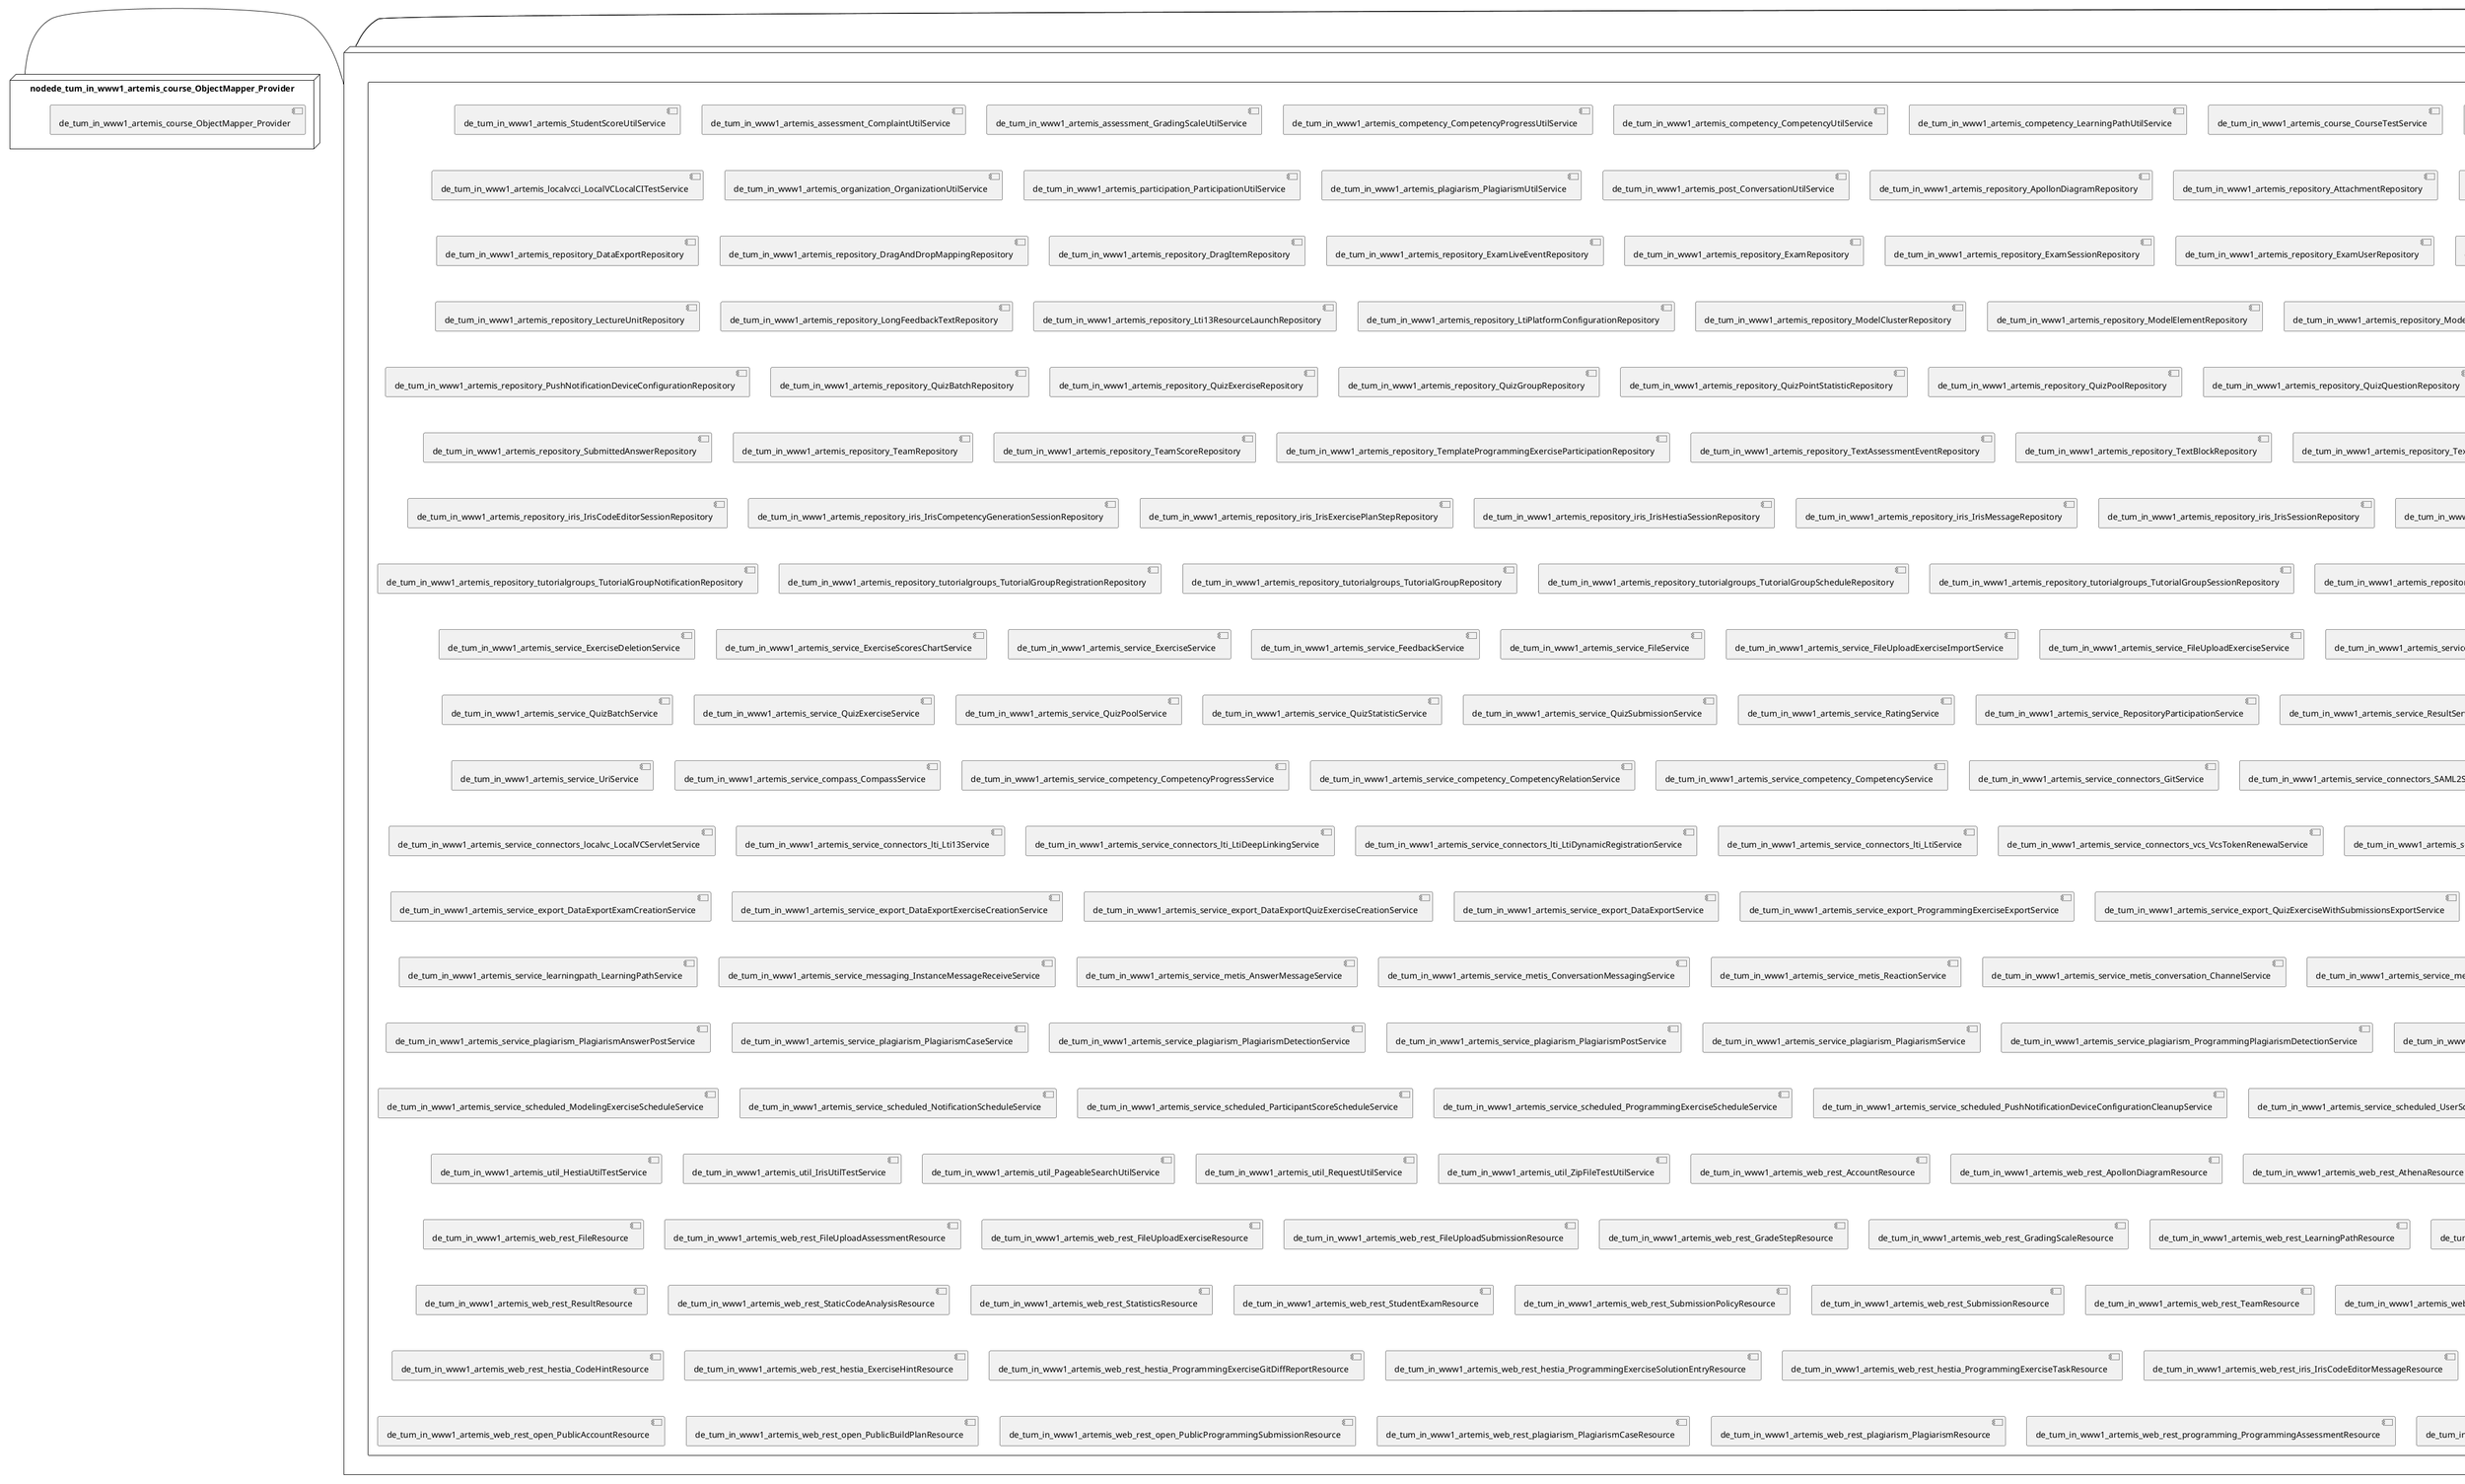 @startuml
skinparam fixCircleLabelOverlapping true
skinparam componentStyle uml2
node nodede_tum_in_www1_artemis {
component de_tum_in_www1_artemis {
[de_tum_in_www1_artemis_repository_iris_IrisChatSessionRepository] [[ls1intum-artemis.system#__cnO0AOQEe-Z64MrDXo3TQ]]
[de_tum_in_www1_artemis_web_rest_iris_IrisChatSessionResource] [[ls1intum-artemis.system#__cnO0AOQEe-Z64MrDXo3TQ]]
}
}
node nodede_tum_in_www1_artemis_2 {
component de_tum_in_www1_artemis_2 {
[de_tum_in_www1_artemis_repository_iris_IrisSettingsRepository] [[ls1intum-artemis.system#__cnO0AOQEe-Z64MrDXo3TQ]]
[de_tum_in_www1_artemis_service_iris_settings_IrisSettingsService] [[ls1intum-artemis.system#__cnO0AOQEe-Z64MrDXo3TQ]]
}
}
node nodede_tum_in_www1_artemis_3 {
component de_tum_in_www1_artemis_3 {
[de_tum_in_www1_artemis_repository_science_ScienceEventRepository] [[ls1intum-artemis.system#__cnO0AOQEe-Z64MrDXo3TQ]]
[de_tum_in_www1_artemis_service_science_ScienceEventService] [[ls1intum-artemis.system#__cnO0AOQEe-Z64MrDXo3TQ]]
}
}
node nodede_tum_in_www1_artemis_4 {
component de_tum_in_www1_artemis_4 {
[de_tum_in_www1_artemis_repository_ConductAgreementRepository] [[ls1intum-artemis.system#__cnO0AOQEe-Z64MrDXo3TQ]]
[de_tum_in_www1_artemis_service_ConductAgreementService] [[ls1intum-artemis.system#__cnO0AOQEe-Z64MrDXo3TQ]]
}
}
node nodede_tum_in_www1_artemis_5 {
component de_tum_in_www1_artemis_5 {
[de_tum_in_www1_artemis_repository_PersistenceAuditEventRepository] [[ls1intum-artemis.system#__cnO0AOQEe-Z64MrDXo3TQ]]
[de_tum_in_www1_artemis_service_AuditEventService] [[ls1intum-artemis.system#__cnO0AOQEe-Z64MrDXo3TQ]]
}
}
node nodede_tum_in_www1_artemis_6 {
component de_tum_in_www1_artemis_6 {
[de_tum_in_www1_artemis_competency_StandardizedCompetencyUtilService] [[ls1intum-artemis.system#__cnO0AOQEe-Z64MrDXo3TQ]]
[de_tum_in_www1_artemis_repository_SourceRepository] [[ls1intum-artemis.system#__cnO0AOQEe-Z64MrDXo3TQ]]
[de_tum_in_www1_artemis_repository_competency_KnowledgeAreaRepository] [[ls1intum-artemis.system#__cnO0AOQEe-Z64MrDXo3TQ]]
[de_tum_in_www1_artemis_repository_competency_StandardizedCompetencyRepository] [[ls1intum-artemis.system#__cnO0AOQEe-Z64MrDXo3TQ]]
[de_tum_in_www1_artemis_service_competency_KnowledgeAreaService] [[ls1intum-artemis.system#__cnO0AOQEe-Z64MrDXo3TQ]]
[de_tum_in_www1_artemis_service_competency_StandardizedCompetencyService] [[ls1intum-artemis.system#__cnO0AOQEe-Z64MrDXo3TQ]]
[de_tum_in_www1_artemis_web_rest_competency_StandardizedCompetencyResource] [[ls1intum-artemis.system#__cnO0AOQEe-Z64MrDXo3TQ]]
}
}
node nodede_tum_in_www1_artemis_7 {
component de_tum_in_www1_artemis_7 {
[de_tum_in_www1_artemis_repository_SystemNotificationRepository] [[ls1intum-artemis.system#__cnO0AOQEe-Z64MrDXo3TQ]]
[de_tum_in_www1_artemis_service_SystemNotificationService] [[ls1intum-artemis.system#__cnO0AOQEe-Z64MrDXo3TQ]]
[de_tum_in_www1_artemis_web_rest_SystemNotificationResource] [[ls1intum-artemis.system#__cnO0AOQEe-Z64MrDXo3TQ]]
[de_tum_in_www1_artemis_web_rest_admin_AdminSystemNotificationResource] [[ls1intum-artemis.system#__cnO0AOQEe-Z64MrDXo3TQ]]
}
}
node nodede_tum_in_www1_artemis_8 {
component de_tum_in_www1_artemis_8 {
[de_tum_in_www1_artemis_config_migration_MigrationService] [[ls1intum-artemis.system#__cnO0AOQEe-Z64MrDXo3TQ]]
[de_tum_in_www1_artemis_repository_MigrationChangeRepository] [[ls1intum-artemis.system#__cnO0AOQEe-Z64MrDXo3TQ]]
}
}
node nodede_tum_in_www1_artemis_9 {
component de_tum_in_www1_artemis_9 {
[de_tum_in_www1_artemis_StudentScoreUtilService] [[ls1intum-artemis.system#__cnO0AOQEe-Z64MrDXo3TQ]]
[de_tum_in_www1_artemis_assessment_ComplaintUtilService] [[ls1intum-artemis.system#__cnO0AOQEe-Z64MrDXo3TQ]]
[de_tum_in_www1_artemis_assessment_GradingScaleUtilService] [[ls1intum-artemis.system#__cnO0AOQEe-Z64MrDXo3TQ]]
[de_tum_in_www1_artemis_competency_CompetencyProgressUtilService] [[ls1intum-artemis.system#__cnO0AOQEe-Z64MrDXo3TQ]]
[de_tum_in_www1_artemis_competency_CompetencyUtilService] [[ls1intum-artemis.system#__cnO0AOQEe-Z64MrDXo3TQ]]
[de_tum_in_www1_artemis_competency_LearningPathUtilService] [[ls1intum-artemis.system#__cnO0AOQEe-Z64MrDXo3TQ]]
[de_tum_in_www1_artemis_course_CourseTestService] [[ls1intum-artemis.system#__cnO0AOQEe-Z64MrDXo3TQ]]
[de_tum_in_www1_artemis_course_CourseUtilService] [[ls1intum-artemis.system#__cnO0AOQEe-Z64MrDXo3TQ]]
[de_tum_in_www1_artemis_domain_Repository] [[ls1intum-artemis.system#__cnO0AOQEe-Z64MrDXo3TQ]]
[de_tum_in_www1_artemis_exam_ExamUtilService] [[ls1intum-artemis.system#__cnO0AOQEe-Z64MrDXo3TQ]]
[de_tum_in_www1_artemis_exercise_ExerciseUtilService] [[ls1intum-artemis.system#__cnO0AOQEe-Z64MrDXo3TQ]]
[de_tum_in_www1_artemis_exercise_fileuploadexercise_FileUploadExerciseUtilService] [[ls1intum-artemis.system#__cnO0AOQEe-Z64MrDXo3TQ]]
[de_tum_in_www1_artemis_exercise_modelingexercise_ModelingExerciseUtilService] [[ls1intum-artemis.system#__cnO0AOQEe-Z64MrDXo3TQ]]
[de_tum_in_www1_artemis_exercise_programmingexercise_ContinuousIntegrationTestService] [[ls1intum-artemis.system#__cnO0AOQEe-Z64MrDXo3TQ]]
[de_tum_in_www1_artemis_exercise_programmingexercise_ProgrammingExerciseIntegrationTestService] [[ls1intum-artemis.system#__cnO0AOQEe-Z64MrDXo3TQ]]
[de_tum_in_www1_artemis_exercise_programmingexercise_ProgrammingExerciseResultTestService] [[ls1intum-artemis.system#__cnO0AOQEe-Z64MrDXo3TQ]]
[de_tum_in_www1_artemis_exercise_programmingexercise_ProgrammingExerciseTestService] [[ls1intum-artemis.system#__cnO0AOQEe-Z64MrDXo3TQ]]
[de_tum_in_www1_artemis_exercise_programmingexercise_ProgrammingExerciseUtilService] [[ls1intum-artemis.system#__cnO0AOQEe-Z64MrDXo3TQ]]
[de_tum_in_www1_artemis_exercise_programmingexercise_ProgrammingSubmissionAndResultIntegrationTestService] [[ls1intum-artemis.system#__cnO0AOQEe-Z64MrDXo3TQ]]
[de_tum_in_www1_artemis_exercise_quizexercise_QuizExerciseUtilService] [[ls1intum-artemis.system#__cnO0AOQEe-Z64MrDXo3TQ]]
[de_tum_in_www1_artemis_exercise_textexercise_TextExerciseUtilService] [[ls1intum-artemis.system#__cnO0AOQEe-Z64MrDXo3TQ]]
[de_tum_in_www1_artemis_lecture_LectureUtilService] [[ls1intum-artemis.system#__cnO0AOQEe-Z64MrDXo3TQ]]
[de_tum_in_www1_artemis_localvcci_LocalVCLocalCITestService] [[ls1intum-artemis.system#__cnO0AOQEe-Z64MrDXo3TQ]]
[de_tum_in_www1_artemis_organization_OrganizationUtilService] [[ls1intum-artemis.system#__cnO0AOQEe-Z64MrDXo3TQ]]
[de_tum_in_www1_artemis_participation_ParticipationUtilService] [[ls1intum-artemis.system#__cnO0AOQEe-Z64MrDXo3TQ]]
[de_tum_in_www1_artemis_plagiarism_PlagiarismUtilService] [[ls1intum-artemis.system#__cnO0AOQEe-Z64MrDXo3TQ]]
[de_tum_in_www1_artemis_post_ConversationUtilService] [[ls1intum-artemis.system#__cnO0AOQEe-Z64MrDXo3TQ]]
[de_tum_in_www1_artemis_repository_ApollonDiagramRepository] [[ls1intum-artemis.system#__cnO0AOQEe-Z64MrDXo3TQ]]
[de_tum_in_www1_artemis_repository_AttachmentRepository] [[ls1intum-artemis.system#__cnO0AOQEe-Z64MrDXo3TQ]]
[de_tum_in_www1_artemis_repository_AttachmentUnitRepository] [[ls1intum-artemis.system#__cnO0AOQEe-Z64MrDXo3TQ]]
[de_tum_in_www1_artemis_repository_AuthorityRepository] [[ls1intum-artemis.system#__cnO0AOQEe-Z64MrDXo3TQ]]
[de_tum_in_www1_artemis_repository_AuxiliaryRepositoryRepository] [[ls1intum-artemis.system#__cnO0AOQEe-Z64MrDXo3TQ]]
[de_tum_in_www1_artemis_repository_BonusRepository] [[ls1intum-artemis.system#__cnO0AOQEe-Z64MrDXo3TQ]]
[de_tum_in_www1_artemis_repository_BuildJobRepository] [[ls1intum-artemis.system#__cnO0AOQEe-Z64MrDXo3TQ]]
[de_tum_in_www1_artemis_repository_BuildLogEntryRepository] [[ls1intum-artemis.system#__cnO0AOQEe-Z64MrDXo3TQ]]
[de_tum_in_www1_artemis_repository_BuildLogStatisticsEntryRepository] [[ls1intum-artemis.system#__cnO0AOQEe-Z64MrDXo3TQ]]
[de_tum_in_www1_artemis_repository_BuildPlanRepository] [[ls1intum-artemis.system#__cnO0AOQEe-Z64MrDXo3TQ]]
[de_tum_in_www1_artemis_repository_CompetencyProgressRepository] [[ls1intum-artemis.system#__cnO0AOQEe-Z64MrDXo3TQ]]
[de_tum_in_www1_artemis_repository_CompetencyRelationRepository] [[ls1intum-artemis.system#__cnO0AOQEe-Z64MrDXo3TQ]]
[de_tum_in_www1_artemis_repository_CompetencyRepository] [[ls1intum-artemis.system#__cnO0AOQEe-Z64MrDXo3TQ]]
[de_tum_in_www1_artemis_repository_ComplaintRepository] [[ls1intum-artemis.system#__cnO0AOQEe-Z64MrDXo3TQ]]
[de_tum_in_www1_artemis_repository_ComplaintResponseRepository] [[ls1intum-artemis.system#__cnO0AOQEe-Z64MrDXo3TQ]]
[de_tum_in_www1_artemis_repository_CourseRepository] [[ls1intum-artemis.system#__cnO0AOQEe-Z64MrDXo3TQ]]
[de_tum_in_www1_artemis_repository_CustomAuditEventRepository] [[ls1intum-artemis.system#__cnO0AOQEe-Z64MrDXo3TQ]]
[de_tum_in_www1_artemis_repository_DataExportRepository] [[ls1intum-artemis.system#__cnO0AOQEe-Z64MrDXo3TQ]]
[de_tum_in_www1_artemis_repository_DragAndDropMappingRepository] [[ls1intum-artemis.system#__cnO0AOQEe-Z64MrDXo3TQ]]
[de_tum_in_www1_artemis_repository_DragItemRepository] [[ls1intum-artemis.system#__cnO0AOQEe-Z64MrDXo3TQ]]
[de_tum_in_www1_artemis_repository_ExamLiveEventRepository] [[ls1intum-artemis.system#__cnO0AOQEe-Z64MrDXo3TQ]]
[de_tum_in_www1_artemis_repository_ExamRepository] [[ls1intum-artemis.system#__cnO0AOQEe-Z64MrDXo3TQ]]
[de_tum_in_www1_artemis_repository_ExamSessionRepository] [[ls1intum-artemis.system#__cnO0AOQEe-Z64MrDXo3TQ]]
[de_tum_in_www1_artemis_repository_ExamUserRepository] [[ls1intum-artemis.system#__cnO0AOQEe-Z64MrDXo3TQ]]
[de_tum_in_www1_artemis_repository_ExampleSubmissionRepository] [[ls1intum-artemis.system#__cnO0AOQEe-Z64MrDXo3TQ]]
[de_tum_in_www1_artemis_repository_ExerciseGroupRepository] [[ls1intum-artemis.system#__cnO0AOQEe-Z64MrDXo3TQ]]
[de_tum_in_www1_artemis_repository_ExerciseRepository] [[ls1intum-artemis.system#__cnO0AOQEe-Z64MrDXo3TQ]]
[de_tum_in_www1_artemis_repository_ExerciseUnitRepository] [[ls1intum-artemis.system#__cnO0AOQEe-Z64MrDXo3TQ]]
[de_tum_in_www1_artemis_repository_FeedbackRepository] [[ls1intum-artemis.system#__cnO0AOQEe-Z64MrDXo3TQ]]
[de_tum_in_www1_artemis_repository_FileUploadExerciseRepository] [[ls1intum-artemis.system#__cnO0AOQEe-Z64MrDXo3TQ]]
[de_tum_in_www1_artemis_repository_FileUploadSubmissionRepository] [[ls1intum-artemis.system#__cnO0AOQEe-Z64MrDXo3TQ]]
[de_tum_in_www1_artemis_repository_GradeStepRepository] [[ls1intum-artemis.system#__cnO0AOQEe-Z64MrDXo3TQ]]
[de_tum_in_www1_artemis_repository_GradingCriterionRepository] [[ls1intum-artemis.system#__cnO0AOQEe-Z64MrDXo3TQ]]
[de_tum_in_www1_artemis_repository_GradingScaleRepository] [[ls1intum-artemis.system#__cnO0AOQEe-Z64MrDXo3TQ]]
[de_tum_in_www1_artemis_repository_GroupNotificationRepository] [[ls1intum-artemis.system#__cnO0AOQEe-Z64MrDXo3TQ]]
[de_tum_in_www1_artemis_repository_GuidedTourSettingsRepository] [[ls1intum-artemis.system#__cnO0AOQEe-Z64MrDXo3TQ]]
[de_tum_in_www1_artemis_repository_LearningPathRepository] [[ls1intum-artemis.system#__cnO0AOQEe-Z64MrDXo3TQ]]
[de_tum_in_www1_artemis_repository_LectureRepository] [[ls1intum-artemis.system#__cnO0AOQEe-Z64MrDXo3TQ]]
[de_tum_in_www1_artemis_repository_LectureUnitCompletionRepository] [[ls1intum-artemis.system#__cnO0AOQEe-Z64MrDXo3TQ]]
[de_tum_in_www1_artemis_repository_LectureUnitRepository] [[ls1intum-artemis.system#__cnO0AOQEe-Z64MrDXo3TQ]]
[de_tum_in_www1_artemis_repository_LongFeedbackTextRepository] [[ls1intum-artemis.system#__cnO0AOQEe-Z64MrDXo3TQ]]
[de_tum_in_www1_artemis_repository_Lti13ResourceLaunchRepository] [[ls1intum-artemis.system#__cnO0AOQEe-Z64MrDXo3TQ]]
[de_tum_in_www1_artemis_repository_LtiPlatformConfigurationRepository] [[ls1intum-artemis.system#__cnO0AOQEe-Z64MrDXo3TQ]]
[de_tum_in_www1_artemis_repository_ModelClusterRepository] [[ls1intum-artemis.system#__cnO0AOQEe-Z64MrDXo3TQ]]
[de_tum_in_www1_artemis_repository_ModelElementRepository] [[ls1intum-artemis.system#__cnO0AOQEe-Z64MrDXo3TQ]]
[de_tum_in_www1_artemis_repository_ModelingExerciseRepository] [[ls1intum-artemis.system#__cnO0AOQEe-Z64MrDXo3TQ]]
[de_tum_in_www1_artemis_repository_ModelingSubmissionRepository] [[ls1intum-artemis.system#__cnO0AOQEe-Z64MrDXo3TQ]]
[de_tum_in_www1_artemis_repository_NotificationRepository] [[ls1intum-artemis.system#__cnO0AOQEe-Z64MrDXo3TQ]]
[de_tum_in_www1_artemis_repository_NotificationSettingRepository] [[ls1intum-artemis.system#__cnO0AOQEe-Z64MrDXo3TQ]]
[de_tum_in_www1_artemis_repository_OnlineCourseConfigurationRepository] [[ls1intum-artemis.system#__cnO0AOQEe-Z64MrDXo3TQ]]
[de_tum_in_www1_artemis_repository_OnlineUnitRepository] [[ls1intum-artemis.system#__cnO0AOQEe-Z64MrDXo3TQ]]
[de_tum_in_www1_artemis_repository_OrganizationRepository] [[ls1intum-artemis.system#__cnO0AOQEe-Z64MrDXo3TQ]]
[de_tum_in_www1_artemis_repository_ParticipantScoreRepository] [[ls1intum-artemis.system#__cnO0AOQEe-Z64MrDXo3TQ]]
[de_tum_in_www1_artemis_repository_ParticipationRepository] [[ls1intum-artemis.system#__cnO0AOQEe-Z64MrDXo3TQ]]
[de_tum_in_www1_artemis_repository_ProgrammingExerciseRepository] [[ls1intum-artemis.system#__cnO0AOQEe-Z64MrDXo3TQ]]
[de_tum_in_www1_artemis_repository_ProgrammingExerciseStudentParticipationRepository] [[ls1intum-artemis.system#__cnO0AOQEe-Z64MrDXo3TQ]]
[de_tum_in_www1_artemis_repository_ProgrammingExerciseStudentParticipationTestRepository] [[ls1intum-artemis.system#__cnO0AOQEe-Z64MrDXo3TQ]]
[de_tum_in_www1_artemis_repository_ProgrammingExerciseTestCaseRepository] [[ls1intum-artemis.system#__cnO0AOQEe-Z64MrDXo3TQ]]
[de_tum_in_www1_artemis_repository_ProgrammingExerciseTestRepository] [[ls1intum-artemis.system#__cnO0AOQEe-Z64MrDXo3TQ]]
[de_tum_in_www1_artemis_repository_ProgrammingSubmissionRepository] [[ls1intum-artemis.system#__cnO0AOQEe-Z64MrDXo3TQ]]
[de_tum_in_www1_artemis_repository_ProgrammingSubmissionTestRepository] [[ls1intum-artemis.system#__cnO0AOQEe-Z64MrDXo3TQ]]
[de_tum_in_www1_artemis_repository_PushNotificationDeviceConfigurationRepository] [[ls1intum-artemis.system#__cnO0AOQEe-Z64MrDXo3TQ]]
[de_tum_in_www1_artemis_repository_QuizBatchRepository] [[ls1intum-artemis.system#__cnO0AOQEe-Z64MrDXo3TQ]]
[de_tum_in_www1_artemis_repository_QuizExerciseRepository] [[ls1intum-artemis.system#__cnO0AOQEe-Z64MrDXo3TQ]]
[de_tum_in_www1_artemis_repository_QuizGroupRepository] [[ls1intum-artemis.system#__cnO0AOQEe-Z64MrDXo3TQ]]
[de_tum_in_www1_artemis_repository_QuizPointStatisticRepository] [[ls1intum-artemis.system#__cnO0AOQEe-Z64MrDXo3TQ]]
[de_tum_in_www1_artemis_repository_QuizPoolRepository] [[ls1intum-artemis.system#__cnO0AOQEe-Z64MrDXo3TQ]]
[de_tum_in_www1_artemis_repository_QuizQuestionRepository] [[ls1intum-artemis.system#__cnO0AOQEe-Z64MrDXo3TQ]]
[de_tum_in_www1_artemis_repository_QuizQuestionStatisticRepository] [[ls1intum-artemis.system#__cnO0AOQEe-Z64MrDXo3TQ]]
[de_tum_in_www1_artemis_repository_QuizSubmissionRepository] [[ls1intum-artemis.system#__cnO0AOQEe-Z64MrDXo3TQ]]
[de_tum_in_www1_artemis_repository_RatingRepository] [[ls1intum-artemis.system#__cnO0AOQEe-Z64MrDXo3TQ]]
[de_tum_in_www1_artemis_repository_ResultRepository] [[ls1intum-artemis.system#__cnO0AOQEe-Z64MrDXo3TQ]]
[de_tum_in_www1_artemis_repository_SingleUserNotificationRepository] [[ls1intum-artemis.system#__cnO0AOQEe-Z64MrDXo3TQ]]
[de_tum_in_www1_artemis_repository_SlideRepository] [[ls1intum-artemis.system#__cnO0AOQEe-Z64MrDXo3TQ]]
[de_tum_in_www1_artemis_repository_SolutionProgrammingExerciseParticipationRepository] [[ls1intum-artemis.system#__cnO0AOQEe-Z64MrDXo3TQ]]
[de_tum_in_www1_artemis_repository_StaticCodeAnalysisCategoryRepository] [[ls1intum-artemis.system#__cnO0AOQEe-Z64MrDXo3TQ]]
[de_tum_in_www1_artemis_repository_StatisticsRepository] [[ls1intum-artemis.system#__cnO0AOQEe-Z64MrDXo3TQ]]
[de_tum_in_www1_artemis_repository_StudentExamRepository] [[ls1intum-artemis.system#__cnO0AOQEe-Z64MrDXo3TQ]]
[de_tum_in_www1_artemis_repository_StudentParticipationRepository] [[ls1intum-artemis.system#__cnO0AOQEe-Z64MrDXo3TQ]]
[de_tum_in_www1_artemis_repository_StudentScoreRepository] [[ls1intum-artemis.system#__cnO0AOQEe-Z64MrDXo3TQ]]
[de_tum_in_www1_artemis_repository_SubmissionPolicyRepository] [[ls1intum-artemis.system#__cnO0AOQEe-Z64MrDXo3TQ]]
[de_tum_in_www1_artemis_repository_SubmissionRepository] [[ls1intum-artemis.system#__cnO0AOQEe-Z64MrDXo3TQ]]
[de_tum_in_www1_artemis_repository_SubmissionVersionRepository] [[ls1intum-artemis.system#__cnO0AOQEe-Z64MrDXo3TQ]]
[de_tum_in_www1_artemis_repository_SubmittedAnswerRepository] [[ls1intum-artemis.system#__cnO0AOQEe-Z64MrDXo3TQ]]
[de_tum_in_www1_artemis_repository_TeamRepository] [[ls1intum-artemis.system#__cnO0AOQEe-Z64MrDXo3TQ]]
[de_tum_in_www1_artemis_repository_TeamScoreRepository] [[ls1intum-artemis.system#__cnO0AOQEe-Z64MrDXo3TQ]]
[de_tum_in_www1_artemis_repository_TemplateProgrammingExerciseParticipationRepository] [[ls1intum-artemis.system#__cnO0AOQEe-Z64MrDXo3TQ]]
[de_tum_in_www1_artemis_repository_TextAssessmentEventRepository] [[ls1intum-artemis.system#__cnO0AOQEe-Z64MrDXo3TQ]]
[de_tum_in_www1_artemis_repository_TextBlockRepository] [[ls1intum-artemis.system#__cnO0AOQEe-Z64MrDXo3TQ]]
[de_tum_in_www1_artemis_repository_TextExerciseRepository] [[ls1intum-artemis.system#__cnO0AOQEe-Z64MrDXo3TQ]]
[de_tum_in_www1_artemis_repository_TextSubmissionRepository] [[ls1intum-artemis.system#__cnO0AOQEe-Z64MrDXo3TQ]]
[de_tum_in_www1_artemis_repository_TextUnitRepository] [[ls1intum-artemis.system#__cnO0AOQEe-Z64MrDXo3TQ]]
[de_tum_in_www1_artemis_repository_TutorParticipationRepository] [[ls1intum-artemis.system#__cnO0AOQEe-Z64MrDXo3TQ]]
[de_tum_in_www1_artemis_repository_UserRepository] [[ls1intum-artemis.system#__cnO0AOQEe-Z64MrDXo3TQ]]
[de_tum_in_www1_artemis_repository_UserTestRepository] [[ls1intum-artemis.system#__cnO0AOQEe-Z64MrDXo3TQ]]
[de_tum_in_www1_artemis_repository_VideoUnitRepository] [[ls1intum-artemis.system#__cnO0AOQEe-Z64MrDXo3TQ]]
[de_tum_in_www1_artemis_repository_hestia_CodeHintRepository] [[ls1intum-artemis.system#__cnO0AOQEe-Z64MrDXo3TQ]]
[de_tum_in_www1_artemis_repository_hestia_CoverageFileReportRepository] [[ls1intum-artemis.system#__cnO0AOQEe-Z64MrDXo3TQ]]
[de_tum_in_www1_artemis_repository_hestia_CoverageReportRepository] [[ls1intum-artemis.system#__cnO0AOQEe-Z64MrDXo3TQ]]
[de_tum_in_www1_artemis_repository_hestia_ExerciseHintActivationRepository] [[ls1intum-artemis.system#__cnO0AOQEe-Z64MrDXo3TQ]]
[de_tum_in_www1_artemis_repository_hestia_ExerciseHintRepository] [[ls1intum-artemis.system#__cnO0AOQEe-Z64MrDXo3TQ]]
[de_tum_in_www1_artemis_repository_hestia_ProgrammingExerciseGitDiffReportRepository] [[ls1intum-artemis.system#__cnO0AOQEe-Z64MrDXo3TQ]]
[de_tum_in_www1_artemis_repository_hestia_ProgrammingExerciseSolutionEntryRepository] [[ls1intum-artemis.system#__cnO0AOQEe-Z64MrDXo3TQ]]
[de_tum_in_www1_artemis_repository_hestia_ProgrammingExerciseTaskRepository] [[ls1intum-artemis.system#__cnO0AOQEe-Z64MrDXo3TQ]]
[de_tum_in_www1_artemis_repository_hestia_TestwiseCoverageReportEntryRepository] [[ls1intum-artemis.system#__cnO0AOQEe-Z64MrDXo3TQ]]
[de_tum_in_www1_artemis_repository_iris_IrisCodeEditorSessionRepository] [[ls1intum-artemis.system#__cnO0AOQEe-Z64MrDXo3TQ]]
[de_tum_in_www1_artemis_repository_iris_IrisCompetencyGenerationSessionRepository] [[ls1intum-artemis.system#__cnO0AOQEe-Z64MrDXo3TQ]]
[de_tum_in_www1_artemis_repository_iris_IrisExercisePlanStepRepository] [[ls1intum-artemis.system#__cnO0AOQEe-Z64MrDXo3TQ]]
[de_tum_in_www1_artemis_repository_iris_IrisHestiaSessionRepository] [[ls1intum-artemis.system#__cnO0AOQEe-Z64MrDXo3TQ]]
[de_tum_in_www1_artemis_repository_iris_IrisMessageRepository] [[ls1intum-artemis.system#__cnO0AOQEe-Z64MrDXo3TQ]]
[de_tum_in_www1_artemis_repository_iris_IrisSessionRepository] [[ls1intum-artemis.system#__cnO0AOQEe-Z64MrDXo3TQ]]
[de_tum_in_www1_artemis_repository_metis_AnswerPostRepository] [[ls1intum-artemis.system#__cnO0AOQEe-Z64MrDXo3TQ]]
[de_tum_in_www1_artemis_repository_metis_ConversationMessageRepository] [[ls1intum-artemis.system#__cnO0AOQEe-Z64MrDXo3TQ]]
[de_tum_in_www1_artemis_repository_metis_ConversationParticipantRepository] [[ls1intum-artemis.system#__cnO0AOQEe-Z64MrDXo3TQ]]
[de_tum_in_www1_artemis_repository_metis_PostRepository] [[ls1intum-artemis.system#__cnO0AOQEe-Z64MrDXo3TQ]]
[de_tum_in_www1_artemis_repository_metis_ReactionRepository] [[ls1intum-artemis.system#__cnO0AOQEe-Z64MrDXo3TQ]]
[de_tum_in_www1_artemis_repository_metis_conversation_ChannelRepository] [[ls1intum-artemis.system#__cnO0AOQEe-Z64MrDXo3TQ]]
[de_tum_in_www1_artemis_repository_metis_conversation_ConversationNotificationRepository] [[ls1intum-artemis.system#__cnO0AOQEe-Z64MrDXo3TQ]]
[de_tum_in_www1_artemis_repository_metis_conversation_ConversationRepository] [[ls1intum-artemis.system#__cnO0AOQEe-Z64MrDXo3TQ]]
[de_tum_in_www1_artemis_repository_metis_conversation_GroupChatRepository] [[ls1intum-artemis.system#__cnO0AOQEe-Z64MrDXo3TQ]]
[de_tum_in_www1_artemis_repository_metis_conversation_OneToOneChatRepository] [[ls1intum-artemis.system#__cnO0AOQEe-Z64MrDXo3TQ]]
[de_tum_in_www1_artemis_repository_plagiarism_PlagiarismCaseRepository] [[ls1intum-artemis.system#__cnO0AOQEe-Z64MrDXo3TQ]]
[de_tum_in_www1_artemis_repository_plagiarism_PlagiarismComparisonRepository] [[ls1intum-artemis.system#__cnO0AOQEe-Z64MrDXo3TQ]]
[de_tum_in_www1_artemis_repository_plagiarism_PlagiarismResultRepository] [[ls1intum-artemis.system#__cnO0AOQEe-Z64MrDXo3TQ]]
[de_tum_in_www1_artemis_repository_plagiarism_PlagiarismSubmissionRepository] [[ls1intum-artemis.system#__cnO0AOQEe-Z64MrDXo3TQ]]
[de_tum_in_www1_artemis_repository_science_ScienceSettingRepository] [[ls1intum-artemis.system#__cnO0AOQEe-Z64MrDXo3TQ]]
[de_tum_in_www1_artemis_repository_tutorialgroups_TutorialGroupFreePeriodRepository] [[ls1intum-artemis.system#__cnO0AOQEe-Z64MrDXo3TQ]]
[de_tum_in_www1_artemis_repository_tutorialgroups_TutorialGroupNotificationRepository] [[ls1intum-artemis.system#__cnO0AOQEe-Z64MrDXo3TQ]]
[de_tum_in_www1_artemis_repository_tutorialgroups_TutorialGroupRegistrationRepository] [[ls1intum-artemis.system#__cnO0AOQEe-Z64MrDXo3TQ]]
[de_tum_in_www1_artemis_repository_tutorialgroups_TutorialGroupRepository] [[ls1intum-artemis.system#__cnO0AOQEe-Z64MrDXo3TQ]]
[de_tum_in_www1_artemis_repository_tutorialgroups_TutorialGroupScheduleRepository] [[ls1intum-artemis.system#__cnO0AOQEe-Z64MrDXo3TQ]]
[de_tum_in_www1_artemis_repository_tutorialgroups_TutorialGroupSessionRepository] [[ls1intum-artemis.system#__cnO0AOQEe-Z64MrDXo3TQ]]
[de_tum_in_www1_artemis_repository_tutorialgroups_TutorialGroupsConfigurationRepository] [[ls1intum-artemis.system#__cnO0AOQEe-Z64MrDXo3TQ]]
[de_tum_in_www1_artemis_security_DomainUserDetailsService] [[ls1intum-artemis.system#__cnO0AOQEe-Z64MrDXo3TQ]]
[de_tum_in_www1_artemis_service_AssessmentDashboardService] [[ls1intum-artemis.system#__cnO0AOQEe-Z64MrDXo3TQ]]
[de_tum_in_www1_artemis_service_AssessmentService] [[ls1intum-artemis.system#__cnO0AOQEe-Z64MrDXo3TQ]]
[de_tum_in_www1_artemis_service_AttachmentUnitService] [[ls1intum-artemis.system#__cnO0AOQEe-Z64MrDXo3TQ]]
[de_tum_in_www1_artemis_service_AuthorizationCheckService] [[ls1intum-artemis.system#__cnO0AOQEe-Z64MrDXo3TQ]]
[de_tum_in_www1_artemis_service_BonusService] [[ls1intum-artemis.system#__cnO0AOQEe-Z64MrDXo3TQ]]
[de_tum_in_www1_artemis_service_BuildLogEntryService] [[ls1intum-artemis.system#__cnO0AOQEe-Z64MrDXo3TQ]]
[de_tum_in_www1_artemis_service_ComplaintResponseService] [[ls1intum-artemis.system#__cnO0AOQEe-Z64MrDXo3TQ]]
[de_tum_in_www1_artemis_service_ComplaintService] [[ls1intum-artemis.system#__cnO0AOQEe-Z64MrDXo3TQ]]
[de_tum_in_www1_artemis_service_ConsistencyCheckService] [[ls1intum-artemis.system#__cnO0AOQEe-Z64MrDXo3TQ]]
[de_tum_in_www1_artemis_service_ConsistencyCheckTestService] [[ls1intum-artemis.system#__cnO0AOQEe-Z64MrDXo3TQ]]
[de_tum_in_www1_artemis_service_CourseScoreCalculationService] [[ls1intum-artemis.system#__cnO0AOQEe-Z64MrDXo3TQ]]
[de_tum_in_www1_artemis_service_CourseService] [[ls1intum-artemis.system#__cnO0AOQEe-Z64MrDXo3TQ]]
[de_tum_in_www1_artemis_service_EmailSummaryService] [[ls1intum-artemis.system#__cnO0AOQEe-Z64MrDXo3TQ]]
[de_tum_in_www1_artemis_service_ExampleSubmissionService] [[ls1intum-artemis.system#__cnO0AOQEe-Z64MrDXo3TQ]]
[de_tum_in_www1_artemis_service_ExerciseDateService] [[ls1intum-artemis.system#__cnO0AOQEe-Z64MrDXo3TQ]]
[de_tum_in_www1_artemis_service_ExerciseDeletionService] [[ls1intum-artemis.system#__cnO0AOQEe-Z64MrDXo3TQ]]
[de_tum_in_www1_artemis_service_ExerciseScoresChartService] [[ls1intum-artemis.system#__cnO0AOQEe-Z64MrDXo3TQ]]
[de_tum_in_www1_artemis_service_ExerciseService] [[ls1intum-artemis.system#__cnO0AOQEe-Z64MrDXo3TQ]]
[de_tum_in_www1_artemis_service_FeedbackService] [[ls1intum-artemis.system#__cnO0AOQEe-Z64MrDXo3TQ]]
[de_tum_in_www1_artemis_service_FileService] [[ls1intum-artemis.system#__cnO0AOQEe-Z64MrDXo3TQ]]
[de_tum_in_www1_artemis_service_FileUploadExerciseImportService] [[ls1intum-artemis.system#__cnO0AOQEe-Z64MrDXo3TQ]]
[de_tum_in_www1_artemis_service_FileUploadExerciseService] [[ls1intum-artemis.system#__cnO0AOQEe-Z64MrDXo3TQ]]
[de_tum_in_www1_artemis_service_FileUploadSubmissionService] [[ls1intum-artemis.system#__cnO0AOQEe-Z64MrDXo3TQ]]
[de_tum_in_www1_artemis_service_GradingScaleService] [[ls1intum-artemis.system#__cnO0AOQEe-Z64MrDXo3TQ]]
[de_tum_in_www1_artemis_service_LectureImportService] [[ls1intum-artemis.system#__cnO0AOQEe-Z64MrDXo3TQ]]
[de_tum_in_www1_artemis_service_LectureService] [[ls1intum-artemis.system#__cnO0AOQEe-Z64MrDXo3TQ]]
[de_tum_in_www1_artemis_service_LectureUnitProcessingService] [[ls1intum-artemis.system#__cnO0AOQEe-Z64MrDXo3TQ]]
[de_tum_in_www1_artemis_service_LectureUnitService] [[ls1intum-artemis.system#__cnO0AOQEe-Z64MrDXo3TQ]]
[de_tum_in_www1_artemis_service_ModelingExerciseImportService] [[ls1intum-artemis.system#__cnO0AOQEe-Z64MrDXo3TQ]]
[de_tum_in_www1_artemis_service_ModelingExerciseService] [[ls1intum-artemis.system#__cnO0AOQEe-Z64MrDXo3TQ]]
[de_tum_in_www1_artemis_service_ModelingSubmissionService] [[ls1intum-artemis.system#__cnO0AOQEe-Z64MrDXo3TQ]]
[de_tum_in_www1_artemis_service_OnlineCourseConfigurationService] [[ls1intum-artemis.system#__cnO0AOQEe-Z64MrDXo3TQ]]
[de_tum_in_www1_artemis_service_OrganizationService] [[ls1intum-artemis.system#__cnO0AOQEe-Z64MrDXo3TQ]]
[de_tum_in_www1_artemis_service_ParticipantScoreService] [[ls1intum-artemis.system#__cnO0AOQEe-Z64MrDXo3TQ]]
[de_tum_in_www1_artemis_service_ParticipationAuthorizationCheckService] [[ls1intum-artemis.system#__cnO0AOQEe-Z64MrDXo3TQ]]
[de_tum_in_www1_artemis_service_ParticipationService] [[ls1intum-artemis.system#__cnO0AOQEe-Z64MrDXo3TQ]]
[de_tum_in_www1_artemis_service_PresentationPointsCalculationService] [[ls1intum-artemis.system#__cnO0AOQEe-Z64MrDXo3TQ]]
[de_tum_in_www1_artemis_service_QuizBatchService] [[ls1intum-artemis.system#__cnO0AOQEe-Z64MrDXo3TQ]]
[de_tum_in_www1_artemis_service_QuizExerciseService] [[ls1intum-artemis.system#__cnO0AOQEe-Z64MrDXo3TQ]]
[de_tum_in_www1_artemis_service_QuizPoolService] [[ls1intum-artemis.system#__cnO0AOQEe-Z64MrDXo3TQ]]
[de_tum_in_www1_artemis_service_QuizStatisticService] [[ls1intum-artemis.system#__cnO0AOQEe-Z64MrDXo3TQ]]
[de_tum_in_www1_artemis_service_QuizSubmissionService] [[ls1intum-artemis.system#__cnO0AOQEe-Z64MrDXo3TQ]]
[de_tum_in_www1_artemis_service_RatingService] [[ls1intum-artemis.system#__cnO0AOQEe-Z64MrDXo3TQ]]
[de_tum_in_www1_artemis_service_RepositoryParticipationService] [[ls1intum-artemis.system#__cnO0AOQEe-Z64MrDXo3TQ]]
[de_tum_in_www1_artemis_service_ResultService] [[ls1intum-artemis.system#__cnO0AOQEe-Z64MrDXo3TQ]]
[de_tum_in_www1_artemis_service_SlideSplitterService] [[ls1intum-artemis.system#__cnO0AOQEe-Z64MrDXo3TQ]]
[de_tum_in_www1_artemis_service_StaticCodeAnalysisService] [[ls1intum-artemis.system#__cnO0AOQEe-Z64MrDXo3TQ]]
[de_tum_in_www1_artemis_service_StatisticsService] [[ls1intum-artemis.system#__cnO0AOQEe-Z64MrDXo3TQ]]
[de_tum_in_www1_artemis_service_SubmissionPolicyService] [[ls1intum-artemis.system#__cnO0AOQEe-Z64MrDXo3TQ]]
[de_tum_in_www1_artemis_service_SubmissionService] [[ls1intum-artemis.system#__cnO0AOQEe-Z64MrDXo3TQ]]
[de_tum_in_www1_artemis_service_SubmissionVersionService] [[ls1intum-artemis.system#__cnO0AOQEe-Z64MrDXo3TQ]]
[de_tum_in_www1_artemis_service_TeamService] [[ls1intum-artemis.system#__cnO0AOQEe-Z64MrDXo3TQ]]
[de_tum_in_www1_artemis_service_TextBlockService] [[ls1intum-artemis.system#__cnO0AOQEe-Z64MrDXo3TQ]]
[de_tum_in_www1_artemis_service_TextExerciseImportService] [[ls1intum-artemis.system#__cnO0AOQEe-Z64MrDXo3TQ]]
[de_tum_in_www1_artemis_service_TextExerciseService] [[ls1intum-artemis.system#__cnO0AOQEe-Z64MrDXo3TQ]]
[de_tum_in_www1_artemis_service_TextSubmissionService] [[ls1intum-artemis.system#__cnO0AOQEe-Z64MrDXo3TQ]]
[de_tum_in_www1_artemis_service_TutorEffortService] [[ls1intum-artemis.system#__cnO0AOQEe-Z64MrDXo3TQ]]
[de_tum_in_www1_artemis_service_TutorLeaderboardService] [[ls1intum-artemis.system#__cnO0AOQEe-Z64MrDXo3TQ]]
[de_tum_in_www1_artemis_service_TutorParticipationService] [[ls1intum-artemis.system#__cnO0AOQEe-Z64MrDXo3TQ]]
[de_tum_in_www1_artemis_service_UriService] [[ls1intum-artemis.system#__cnO0AOQEe-Z64MrDXo3TQ]]
[de_tum_in_www1_artemis_service_compass_CompassService] [[ls1intum-artemis.system#__cnO0AOQEe-Z64MrDXo3TQ]]
[de_tum_in_www1_artemis_service_competency_CompetencyProgressService] [[ls1intum-artemis.system#__cnO0AOQEe-Z64MrDXo3TQ]]
[de_tum_in_www1_artemis_service_competency_CompetencyRelationService] [[ls1intum-artemis.system#__cnO0AOQEe-Z64MrDXo3TQ]]
[de_tum_in_www1_artemis_service_competency_CompetencyService] [[ls1intum-artemis.system#__cnO0AOQEe-Z64MrDXo3TQ]]
[de_tum_in_www1_artemis_service_connectors_GitService] [[ls1intum-artemis.system#__cnO0AOQEe-Z64MrDXo3TQ]]
[de_tum_in_www1_artemis_service_connectors_SAML2Service] [[ls1intum-artemis.system#__cnO0AOQEe-Z64MrDXo3TQ]]
[de_tum_in_www1_artemis_service_connectors_athena_AthenaDTOConverterService] [[ls1intum-artemis.system#__cnO0AOQEe-Z64MrDXo3TQ]]
[de_tum_in_www1_artemis_service_connectors_athena_AthenaModuleService] [[ls1intum-artemis.system#__cnO0AOQEe-Z64MrDXo3TQ]]
[de_tum_in_www1_artemis_service_connectors_athena_AthenaRepositoryExportService] [[ls1intum-artemis.system#__cnO0AOQEe-Z64MrDXo3TQ]]
[de_tum_in_www1_artemis_service_connectors_athena_AthenaSubmissionSendingService] [[ls1intum-artemis.system#__cnO0AOQEe-Z64MrDXo3TQ]]
[de_tum_in_www1_artemis_service_connectors_gitlab_GitLabPersonalAccessTokenManagementService] [[ls1intum-artemis.system#__cnO0AOQEe-Z64MrDXo3TQ]]
[de_tum_in_www1_artemis_service_connectors_gitlab_GitLabService] [[ls1intum-artemis.system#__cnO0AOQEe-Z64MrDXo3TQ]]
[de_tum_in_www1_artemis_service_connectors_gitlab_GitLabUserManagementService] [[ls1intum-artemis.system#__cnO0AOQEe-Z64MrDXo3TQ]]
[de_tum_in_www1_artemis_service_connectors_gitlabci_GitLabCIService] [[ls1intum-artemis.system#__cnO0AOQEe-Z64MrDXo3TQ]]
[de_tum_in_www1_artemis_service_connectors_jenkins_JenkinsService] [[ls1intum-artemis.system#__cnO0AOQEe-Z64MrDXo3TQ]]
[de_tum_in_www1_artemis_service_connectors_jenkins_JenkinsUserManagementService] [[ls1intum-artemis.system#__cnO0AOQEe-Z64MrDXo3TQ]]
[de_tum_in_www1_artemis_service_connectors_jenkins_build_plan_JenkinsBuildPlanService] [[ls1intum-artemis.system#__cnO0AOQEe-Z64MrDXo3TQ]]
[de_tum_in_www1_artemis_service_connectors_localci_LocalCIResultProcessingService] [[ls1intum-artemis.system#__cnO0AOQEe-Z64MrDXo3TQ]]
[de_tum_in_www1_artemis_service_connectors_localci_LocalCIService] [[ls1intum-artemis.system#__cnO0AOQEe-Z64MrDXo3TQ]]
[de_tum_in_www1_artemis_service_connectors_localci_LocalCITriggerService] [[ls1intum-artemis.system#__cnO0AOQEe-Z64MrDXo3TQ]]
[de_tum_in_www1_artemis_service_connectors_localci_SharedQueueManagementService] [[ls1intum-artemis.system#__cnO0AOQEe-Z64MrDXo3TQ]]
[de_tum_in_www1_artemis_service_connectors_localvc_LocalVCServletService] [[ls1intum-artemis.system#__cnO0AOQEe-Z64MrDXo3TQ]]
[de_tum_in_www1_artemis_service_connectors_lti_Lti13Service] [[ls1intum-artemis.system#__cnO0AOQEe-Z64MrDXo3TQ]]
[de_tum_in_www1_artemis_service_connectors_lti_LtiDeepLinkingService] [[ls1intum-artemis.system#__cnO0AOQEe-Z64MrDXo3TQ]]
[de_tum_in_www1_artemis_service_connectors_lti_LtiDynamicRegistrationService] [[ls1intum-artemis.system#__cnO0AOQEe-Z64MrDXo3TQ]]
[de_tum_in_www1_artemis_service_connectors_lti_LtiService] [[ls1intum-artemis.system#__cnO0AOQEe-Z64MrDXo3TQ]]
[de_tum_in_www1_artemis_service_connectors_vcs_VcsTokenRenewalService] [[ls1intum-artemis.system#__cnO0AOQEe-Z64MrDXo3TQ]]
[de_tum_in_www1_artemis_service_exam_ExamAccessService] [[ls1intum-artemis.system#__cnO0AOQEe-Z64MrDXo3TQ]]
[de_tum_in_www1_artemis_service_exam_ExamDateService] [[ls1intum-artemis.system#__cnO0AOQEe-Z64MrDXo3TQ]]
[de_tum_in_www1_artemis_service_exam_ExamDeletionService] [[ls1intum-artemis.system#__cnO0AOQEe-Z64MrDXo3TQ]]
[de_tum_in_www1_artemis_service_exam_ExamImportService] [[ls1intum-artemis.system#__cnO0AOQEe-Z64MrDXo3TQ]]
[de_tum_in_www1_artemis_service_exam_ExamLiveEventsService] [[ls1intum-artemis.system#__cnO0AOQEe-Z64MrDXo3TQ]]
[de_tum_in_www1_artemis_service_exam_ExamQuizService] [[ls1intum-artemis.system#__cnO0AOQEe-Z64MrDXo3TQ]]
[de_tum_in_www1_artemis_service_exam_ExamRegistrationService] [[ls1intum-artemis.system#__cnO0AOQEe-Z64MrDXo3TQ]]
[de_tum_in_www1_artemis_service_exam_ExamService] [[ls1intum-artemis.system#__cnO0AOQEe-Z64MrDXo3TQ]]
[de_tum_in_www1_artemis_service_exam_ExamSessionService] [[ls1intum-artemis.system#__cnO0AOQEe-Z64MrDXo3TQ]]
[de_tum_in_www1_artemis_service_exam_ExamSubmissionService] [[ls1intum-artemis.system#__cnO0AOQEe-Z64MrDXo3TQ]]
[de_tum_in_www1_artemis_service_exam_ExamUserService] [[ls1intum-artemis.system#__cnO0AOQEe-Z64MrDXo3TQ]]
[de_tum_in_www1_artemis_service_exam_StudentExamAccessService] [[ls1intum-artemis.system#__cnO0AOQEe-Z64MrDXo3TQ]]
[de_tum_in_www1_artemis_service_exam_StudentExamService] [[ls1intum-artemis.system#__cnO0AOQEe-Z64MrDXo3TQ]]
[de_tum_in_www1_artemis_service_export_CourseExamExportService] [[ls1intum-artemis.system#__cnO0AOQEe-Z64MrDXo3TQ]]
[de_tum_in_www1_artemis_service_export_DataExportCommunicationDataService] [[ls1intum-artemis.system#__cnO0AOQEe-Z64MrDXo3TQ]]
[de_tum_in_www1_artemis_service_export_DataExportCreationService] [[ls1intum-artemis.system#__cnO0AOQEe-Z64MrDXo3TQ]]
[de_tum_in_www1_artemis_service_export_DataExportExamCreationService] [[ls1intum-artemis.system#__cnO0AOQEe-Z64MrDXo3TQ]]
[de_tum_in_www1_artemis_service_export_DataExportExerciseCreationService] [[ls1intum-artemis.system#__cnO0AOQEe-Z64MrDXo3TQ]]
[de_tum_in_www1_artemis_service_export_DataExportQuizExerciseCreationService] [[ls1intum-artemis.system#__cnO0AOQEe-Z64MrDXo3TQ]]
[de_tum_in_www1_artemis_service_export_DataExportService] [[ls1intum-artemis.system#__cnO0AOQEe-Z64MrDXo3TQ]]
[de_tum_in_www1_artemis_service_export_ProgrammingExerciseExportService] [[ls1intum-artemis.system#__cnO0AOQEe-Z64MrDXo3TQ]]
[de_tum_in_www1_artemis_service_export_QuizExerciseWithSubmissionsExportService] [[ls1intum-artemis.system#__cnO0AOQEe-Z64MrDXo3TQ]]
[de_tum_in_www1_artemis_service_hestia_CodeHintService] [[ls1intum-artemis.system#__cnO0AOQEe-Z64MrDXo3TQ]]
[de_tum_in_www1_artemis_service_hestia_ExerciseHintService] [[ls1intum-artemis.system#__cnO0AOQEe-Z64MrDXo3TQ]]
[de_tum_in_www1_artemis_service_hestia_ProgrammingExerciseGitDiffReportService] [[ls1intum-artemis.system#__cnO0AOQEe-Z64MrDXo3TQ]]
[de_tum_in_www1_artemis_service_hestia_ProgrammingExerciseTaskService] [[ls1intum-artemis.system#__cnO0AOQEe-Z64MrDXo3TQ]]
[de_tum_in_www1_artemis_service_hestia_TestwiseCoverageService] [[ls1intum-artemis.system#__cnO0AOQEe-Z64MrDXo3TQ]]
[de_tum_in_www1_artemis_service_hestia_behavioral_BehavioralTestCaseService] [[ls1intum-artemis.system#__cnO0AOQEe-Z64MrDXo3TQ]]
[de_tum_in_www1_artemis_service_hestia_structural_StructuralTestCaseService] [[ls1intum-artemis.system#__cnO0AOQEe-Z64MrDXo3TQ]]
[de_tum_in_www1_artemis_service_iris_IrisMessageService] [[ls1intum-artemis.system#__cnO0AOQEe-Z64MrDXo3TQ]]
[de_tum_in_www1_artemis_service_iris_IrisRateLimitService] [[ls1intum-artemis.system#__cnO0AOQEe-Z64MrDXo3TQ]]
[de_tum_in_www1_artemis_service_iris_IrisSessionService] [[ls1intum-artemis.system#__cnO0AOQEe-Z64MrDXo3TQ]]
[de_tum_in_www1_artemis_service_iris_session_IrisChatSessionService] [[ls1intum-artemis.system#__cnO0AOQEe-Z64MrDXo3TQ]]
[de_tum_in_www1_artemis_service_iris_session_IrisCodeEditorSessionService] [[ls1intum-artemis.system#__cnO0AOQEe-Z64MrDXo3TQ]]
[de_tum_in_www1_artemis_service_iris_session_IrisCompetencyGenerationSessionService] [[ls1intum-artemis.system#__cnO0AOQEe-Z64MrDXo3TQ]]
[de_tum_in_www1_artemis_service_iris_session_IrisHestiaSessionService] [[ls1intum-artemis.system#__cnO0AOQEe-Z64MrDXo3TQ]]
[de_tum_in_www1_artemis_service_learningpath_LearningPathNgxService] [[ls1intum-artemis.system#__cnO0AOQEe-Z64MrDXo3TQ]]
[de_tum_in_www1_artemis_service_learningpath_LearningPathRecommendationService] [[ls1intum-artemis.system#__cnO0AOQEe-Z64MrDXo3TQ]]
[de_tum_in_www1_artemis_service_learningpath_LearningPathService] [[ls1intum-artemis.system#__cnO0AOQEe-Z64MrDXo3TQ]]
[de_tum_in_www1_artemis_service_messaging_InstanceMessageReceiveService] [[ls1intum-artemis.system#__cnO0AOQEe-Z64MrDXo3TQ]]
[de_tum_in_www1_artemis_service_metis_AnswerMessageService] [[ls1intum-artemis.system#__cnO0AOQEe-Z64MrDXo3TQ]]
[de_tum_in_www1_artemis_service_metis_ConversationMessagingService] [[ls1intum-artemis.system#__cnO0AOQEe-Z64MrDXo3TQ]]
[de_tum_in_www1_artemis_service_metis_ReactionService] [[ls1intum-artemis.system#__cnO0AOQEe-Z64MrDXo3TQ]]
[de_tum_in_www1_artemis_service_metis_conversation_ChannelService] [[ls1intum-artemis.system#__cnO0AOQEe-Z64MrDXo3TQ]]
[de_tum_in_www1_artemis_service_metis_conversation_ConversationDTOService] [[ls1intum-artemis.system#__cnO0AOQEe-Z64MrDXo3TQ]]
[de_tum_in_www1_artemis_service_metis_conversation_ConversationService] [[ls1intum-artemis.system#__cnO0AOQEe-Z64MrDXo3TQ]]
[de_tum_in_www1_artemis_service_metis_conversation_GroupChatService] [[ls1intum-artemis.system#__cnO0AOQEe-Z64MrDXo3TQ]]
[de_tum_in_www1_artemis_service_metis_conversation_OneToOneChatService] [[ls1intum-artemis.system#__cnO0AOQEe-Z64MrDXo3TQ]]
[de_tum_in_www1_artemis_service_metis_conversation_auth_ChannelAuthorizationService] [[ls1intum-artemis.system#__cnO0AOQEe-Z64MrDXo3TQ]]
[de_tum_in_www1_artemis_service_metis_conversation_auth_ConversationAuthorizationService] [[ls1intum-artemis.system#__cnO0AOQEe-Z64MrDXo3TQ]]
[de_tum_in_www1_artemis_service_metis_conversation_auth_GroupChatAuthorizationService] [[ls1intum-artemis.system#__cnO0AOQEe-Z64MrDXo3TQ]]
[de_tum_in_www1_artemis_service_metis_conversation_auth_OneToOneChatAuthorizationService] [[ls1intum-artemis.system#__cnO0AOQEe-Z64MrDXo3TQ]]
[de_tum_in_www1_artemis_service_notifications_ConversationNotificationService] [[ls1intum-artemis.system#__cnO0AOQEe-Z64MrDXo3TQ]]
[de_tum_in_www1_artemis_service_notifications_GroupNotificationService] [[ls1intum-artemis.system#__cnO0AOQEe-Z64MrDXo3TQ]]
[de_tum_in_www1_artemis_service_notifications_NotificationSettingsService] [[ls1intum-artemis.system#__cnO0AOQEe-Z64MrDXo3TQ]]
[de_tum_in_www1_artemis_service_notifications_SingleUserNotificationService] [[ls1intum-artemis.system#__cnO0AOQEe-Z64MrDXo3TQ]]
[de_tum_in_www1_artemis_service_notifications_TutorialGroupNotificationService] [[ls1intum-artemis.system#__cnO0AOQEe-Z64MrDXo3TQ]]
[de_tum_in_www1_artemis_service_notifications_push_notifications_ApplePushNotificationService] [[ls1intum-artemis.system#__cnO0AOQEe-Z64MrDXo3TQ]]
[de_tum_in_www1_artemis_service_notifications_push_notifications_FirebasePushNotificationService] [[ls1intum-artemis.system#__cnO0AOQEe-Z64MrDXo3TQ]]
[de_tum_in_www1_artemis_service_plagiarism_ContinuousPlagiarismControlService] [[ls1intum-artemis.system#__cnO0AOQEe-Z64MrDXo3TQ]]
[de_tum_in_www1_artemis_service_plagiarism_PlagiarismAnswerPostService] [[ls1intum-artemis.system#__cnO0AOQEe-Z64MrDXo3TQ]]
[de_tum_in_www1_artemis_service_plagiarism_PlagiarismCaseService] [[ls1intum-artemis.system#__cnO0AOQEe-Z64MrDXo3TQ]]
[de_tum_in_www1_artemis_service_plagiarism_PlagiarismDetectionService] [[ls1intum-artemis.system#__cnO0AOQEe-Z64MrDXo3TQ]]
[de_tum_in_www1_artemis_service_plagiarism_PlagiarismPostService] [[ls1intum-artemis.system#__cnO0AOQEe-Z64MrDXo3TQ]]
[de_tum_in_www1_artemis_service_plagiarism_PlagiarismService] [[ls1intum-artemis.system#__cnO0AOQEe-Z64MrDXo3TQ]]
[de_tum_in_www1_artemis_service_plagiarism_ProgrammingPlagiarismDetectionService] [[ls1intum-artemis.system#__cnO0AOQEe-Z64MrDXo3TQ]]
[de_tum_in_www1_artemis_service_programming_AuxiliaryRepositoryService] [[ls1intum-artemis.system#__cnO0AOQEe-Z64MrDXo3TQ]]
[de_tum_in_www1_artemis_service_programming_JavaTemplateUpgradeService] [[ls1intum-artemis.system#__cnO0AOQEe-Z64MrDXo3TQ]]
[de_tum_in_www1_artemis_service_programming_ProgrammingExerciseFeedbackCreationService] [[ls1intum-artemis.system#__cnO0AOQEe-Z64MrDXo3TQ]]
[de_tum_in_www1_artemis_service_programming_ProgrammingExerciseGradingService] [[ls1intum-artemis.system#__cnO0AOQEe-Z64MrDXo3TQ]]
[de_tum_in_www1_artemis_service_programming_ProgrammingExerciseImportBasicService] [[ls1intum-artemis.system#__cnO0AOQEe-Z64MrDXo3TQ]]
[de_tum_in_www1_artemis_service_programming_ProgrammingExerciseImportFromFileService] [[ls1intum-artemis.system#__cnO0AOQEe-Z64MrDXo3TQ]]
[de_tum_in_www1_artemis_service_programming_ProgrammingExerciseImportService] [[ls1intum-artemis.system#__cnO0AOQEe-Z64MrDXo3TQ]]
[de_tum_in_www1_artemis_service_programming_ProgrammingExerciseParticipationService] [[ls1intum-artemis.system#__cnO0AOQEe-Z64MrDXo3TQ]]
[de_tum_in_www1_artemis_service_programming_ProgrammingExerciseService] [[ls1intum-artemis.system#__cnO0AOQEe-Z64MrDXo3TQ]]
[de_tum_in_www1_artemis_service_programming_ProgrammingExerciseTestCaseService] [[ls1intum-artemis.system#__cnO0AOQEe-Z64MrDXo3TQ]]
[de_tum_in_www1_artemis_service_programming_ProgrammingMessagingService] [[ls1intum-artemis.system#__cnO0AOQEe-Z64MrDXo3TQ]]
[de_tum_in_www1_artemis_service_programming_ProgrammingSubmissionService] [[ls1intum-artemis.system#__cnO0AOQEe-Z64MrDXo3TQ]]
[de_tum_in_www1_artemis_service_programming_ProgrammingTriggerService] [[ls1intum-artemis.system#__cnO0AOQEe-Z64MrDXo3TQ]]
[de_tum_in_www1_artemis_service_scheduled_AthenaScheduleService] [[ls1intum-artemis.system#__cnO0AOQEe-Z64MrDXo3TQ]]
[de_tum_in_www1_artemis_service_scheduled_AutomaticProgrammingExerciseCleanupService] [[ls1intum-artemis.system#__cnO0AOQEe-Z64MrDXo3TQ]]
[de_tum_in_www1_artemis_service_scheduled_DataExportScheduleService] [[ls1intum-artemis.system#__cnO0AOQEe-Z64MrDXo3TQ]]
[de_tum_in_www1_artemis_service_scheduled_ModelingExerciseScheduleService] [[ls1intum-artemis.system#__cnO0AOQEe-Z64MrDXo3TQ]]
[de_tum_in_www1_artemis_service_scheduled_NotificationScheduleService] [[ls1intum-artemis.system#__cnO0AOQEe-Z64MrDXo3TQ]]
[de_tum_in_www1_artemis_service_scheduled_ParticipantScoreScheduleService] [[ls1intum-artemis.system#__cnO0AOQEe-Z64MrDXo3TQ]]
[de_tum_in_www1_artemis_service_scheduled_ProgrammingExerciseScheduleService] [[ls1intum-artemis.system#__cnO0AOQEe-Z64MrDXo3TQ]]
[de_tum_in_www1_artemis_service_scheduled_PushNotificationDeviceConfigurationCleanupService] [[ls1intum-artemis.system#__cnO0AOQEe-Z64MrDXo3TQ]]
[de_tum_in_www1_artemis_service_scheduled_UserScheduleService] [[ls1intum-artemis.system#__cnO0AOQEe-Z64MrDXo3TQ]]
[de_tum_in_www1_artemis_service_scheduled_cache_quiz_QuizScheduleService] [[ls1intum-artemis.system#__cnO0AOQEe-Z64MrDXo3TQ]]
[de_tum_in_www1_artemis_service_tutorialgroups_TutorialGroupChannelManagementService] [[ls1intum-artemis.system#__cnO0AOQEe-Z64MrDXo3TQ]]
[de_tum_in_www1_artemis_service_tutorialgroups_TutorialGroupFreePeriodService] [[ls1intum-artemis.system#__cnO0AOQEe-Z64MrDXo3TQ]]
[de_tum_in_www1_artemis_service_tutorialgroups_TutorialGroupScheduleService] [[ls1intum-artemis.system#__cnO0AOQEe-Z64MrDXo3TQ]]
[de_tum_in_www1_artemis_service_tutorialgroups_TutorialGroupService] [[ls1intum-artemis.system#__cnO0AOQEe-Z64MrDXo3TQ]]
[de_tum_in_www1_artemis_service_tutorialgroups_TutorialGroupsConfigurationService] [[ls1intum-artemis.system#__cnO0AOQEe-Z64MrDXo3TQ]]
[de_tum_in_www1_artemis_service_user_AuthorityService] [[ls1intum-artemis.system#__cnO0AOQEe-Z64MrDXo3TQ]]
[de_tum_in_www1_artemis_service_user_PasswordService] [[ls1intum-artemis.system#__cnO0AOQEe-Z64MrDXo3TQ]]
[de_tum_in_www1_artemis_service_user_UserCreationService] [[ls1intum-artemis.system#__cnO0AOQEe-Z64MrDXo3TQ]]
[de_tum_in_www1_artemis_service_user_UserService] [[ls1intum-artemis.system#__cnO0AOQEe-Z64MrDXo3TQ]]
[de_tum_in_www1_artemis_team_TeamUtilService] [[ls1intum-artemis.system#__cnO0AOQEe-Z64MrDXo3TQ]]
[de_tum_in_www1_artemis_tutorialgroups_TutorialGroupUtilService] [[ls1intum-artemis.system#__cnO0AOQEe-Z64MrDXo3TQ]]
[de_tum_in_www1_artemis_user_UserTestService] [[ls1intum-artemis.system#__cnO0AOQEe-Z64MrDXo3TQ]]
[de_tum_in_www1_artemis_user_UserUtilService] [[ls1intum-artemis.system#__cnO0AOQEe-Z64MrDXo3TQ]]
[de_tum_in_www1_artemis_util_ExerciseIntegrationTestService] [[ls1intum-artemis.system#__cnO0AOQEe-Z64MrDXo3TQ]]
[de_tum_in_www1_artemis_util_GitUtilService] [[ls1intum-artemis.system#__cnO0AOQEe-Z64MrDXo3TQ]]
[de_tum_in_www1_artemis_util_HestiaUtilTestService] [[ls1intum-artemis.system#__cnO0AOQEe-Z64MrDXo3TQ]]
[de_tum_in_www1_artemis_util_IrisUtilTestService] [[ls1intum-artemis.system#__cnO0AOQEe-Z64MrDXo3TQ]]
[de_tum_in_www1_artemis_util_PageableSearchUtilService] [[ls1intum-artemis.system#__cnO0AOQEe-Z64MrDXo3TQ]]
[de_tum_in_www1_artemis_util_RequestUtilService] [[ls1intum-artemis.system#__cnO0AOQEe-Z64MrDXo3TQ]]
[de_tum_in_www1_artemis_util_ZipFileTestUtilService] [[ls1intum-artemis.system#__cnO0AOQEe-Z64MrDXo3TQ]]
[de_tum_in_www1_artemis_web_rest_AccountResource] [[ls1intum-artemis.system#__cnO0AOQEe-Z64MrDXo3TQ]]
[de_tum_in_www1_artemis_web_rest_ApollonDiagramResource] [[ls1intum-artemis.system#__cnO0AOQEe-Z64MrDXo3TQ]]
[de_tum_in_www1_artemis_web_rest_AthenaResource] [[ls1intum-artemis.system#__cnO0AOQEe-Z64MrDXo3TQ]]
[de_tum_in_www1_artemis_web_rest_AttachmentResource] [[ls1intum-artemis.system#__cnO0AOQEe-Z64MrDXo3TQ]]
[de_tum_in_www1_artemis_web_rest_BonusResource] [[ls1intum-artemis.system#__cnO0AOQEe-Z64MrDXo3TQ]]
[de_tum_in_www1_artemis_web_rest_CompetencyResource] [[ls1intum-artemis.system#__cnO0AOQEe-Z64MrDXo3TQ]]
[de_tum_in_www1_artemis_web_rest_ComplaintResource] [[ls1intum-artemis.system#__cnO0AOQEe-Z64MrDXo3TQ]]
[de_tum_in_www1_artemis_web_rest_ComplaintResponseResource] [[ls1intum-artemis.system#__cnO0AOQEe-Z64MrDXo3TQ]]
[de_tum_in_www1_artemis_web_rest_ConsistencyCheckResource] [[ls1intum-artemis.system#__cnO0AOQEe-Z64MrDXo3TQ]]
[de_tum_in_www1_artemis_web_rest_CourseResource] [[ls1intum-artemis.system#__cnO0AOQEe-Z64MrDXo3TQ]]
[de_tum_in_www1_artemis_web_rest_DataExportResource] [[ls1intum-artemis.system#__cnO0AOQEe-Z64MrDXo3TQ]]
[de_tum_in_www1_artemis_web_rest_ExamResource] [[ls1intum-artemis.system#__cnO0AOQEe-Z64MrDXo3TQ]]
[de_tum_in_www1_artemis_web_rest_ExamUserResource] [[ls1intum-artemis.system#__cnO0AOQEe-Z64MrDXo3TQ]]
[de_tum_in_www1_artemis_web_rest_ExampleSubmissionResource] [[ls1intum-artemis.system#__cnO0AOQEe-Z64MrDXo3TQ]]
[de_tum_in_www1_artemis_web_rest_ExerciseGroupResource] [[ls1intum-artemis.system#__cnO0AOQEe-Z64MrDXo3TQ]]
[de_tum_in_www1_artemis_web_rest_ExerciseResource] [[ls1intum-artemis.system#__cnO0AOQEe-Z64MrDXo3TQ]]
[de_tum_in_www1_artemis_web_rest_ExerciseScoresChartResource] [[ls1intum-artemis.system#__cnO0AOQEe-Z64MrDXo3TQ]]
[de_tum_in_www1_artemis_web_rest_FileResource] [[ls1intum-artemis.system#__cnO0AOQEe-Z64MrDXo3TQ]]
[de_tum_in_www1_artemis_web_rest_FileUploadAssessmentResource] [[ls1intum-artemis.system#__cnO0AOQEe-Z64MrDXo3TQ]]
[de_tum_in_www1_artemis_web_rest_FileUploadExerciseResource] [[ls1intum-artemis.system#__cnO0AOQEe-Z64MrDXo3TQ]]
[de_tum_in_www1_artemis_web_rest_FileUploadSubmissionResource] [[ls1intum-artemis.system#__cnO0AOQEe-Z64MrDXo3TQ]]
[de_tum_in_www1_artemis_web_rest_GradeStepResource] [[ls1intum-artemis.system#__cnO0AOQEe-Z64MrDXo3TQ]]
[de_tum_in_www1_artemis_web_rest_GradingScaleResource] [[ls1intum-artemis.system#__cnO0AOQEe-Z64MrDXo3TQ]]
[de_tum_in_www1_artemis_web_rest_LearningPathResource] [[ls1intum-artemis.system#__cnO0AOQEe-Z64MrDXo3TQ]]
[de_tum_in_www1_artemis_web_rest_LectureResource] [[ls1intum-artemis.system#__cnO0AOQEe-Z64MrDXo3TQ]]
[de_tum_in_www1_artemis_web_rest_LongFeedbackTextResource] [[ls1intum-artemis.system#__cnO0AOQEe-Z64MrDXo3TQ]]
[de_tum_in_www1_artemis_web_rest_LtiResource] [[ls1intum-artemis.system#__cnO0AOQEe-Z64MrDXo3TQ]]
[de_tum_in_www1_artemis_web_rest_ModelingAssessmentResource] [[ls1intum-artemis.system#__cnO0AOQEe-Z64MrDXo3TQ]]
[de_tum_in_www1_artemis_web_rest_ModelingExerciseResource] [[ls1intum-artemis.system#__cnO0AOQEe-Z64MrDXo3TQ]]
[de_tum_in_www1_artemis_web_rest_ModelingSubmissionResource] [[ls1intum-artemis.system#__cnO0AOQEe-Z64MrDXo3TQ]]
[de_tum_in_www1_artemis_web_rest_NotificationResource] [[ls1intum-artemis.system#__cnO0AOQEe-Z64MrDXo3TQ]]
[de_tum_in_www1_artemis_web_rest_NotificationSettingsResource] [[ls1intum-artemis.system#__cnO0AOQEe-Z64MrDXo3TQ]]
[de_tum_in_www1_artemis_web_rest_OrganizationResource] [[ls1intum-artemis.system#__cnO0AOQEe-Z64MrDXo3TQ]]
[de_tum_in_www1_artemis_web_rest_ParticipantScoreResource] [[ls1intum-artemis.system#__cnO0AOQEe-Z64MrDXo3TQ]]
[de_tum_in_www1_artemis_web_rest_ParticipationResource] [[ls1intum-artemis.system#__cnO0AOQEe-Z64MrDXo3TQ]]
[de_tum_in_www1_artemis_web_rest_QuizExerciseResource] [[ls1intum-artemis.system#__cnO0AOQEe-Z64MrDXo3TQ]]
[de_tum_in_www1_artemis_web_rest_QuizPoolResource] [[ls1intum-artemis.system#__cnO0AOQEe-Z64MrDXo3TQ]]
[de_tum_in_www1_artemis_web_rest_QuizSubmissionResource] [[ls1intum-artemis.system#__cnO0AOQEe-Z64MrDXo3TQ]]
[de_tum_in_www1_artemis_web_rest_RatingResource] [[ls1intum-artemis.system#__cnO0AOQEe-Z64MrDXo3TQ]]
[de_tum_in_www1_artemis_web_rest_ResultResource] [[ls1intum-artemis.system#__cnO0AOQEe-Z64MrDXo3TQ]]
[de_tum_in_www1_artemis_web_rest_StaticCodeAnalysisResource] [[ls1intum-artemis.system#__cnO0AOQEe-Z64MrDXo3TQ]]
[de_tum_in_www1_artemis_web_rest_StatisticsResource] [[ls1intum-artemis.system#__cnO0AOQEe-Z64MrDXo3TQ]]
[de_tum_in_www1_artemis_web_rest_StudentExamResource] [[ls1intum-artemis.system#__cnO0AOQEe-Z64MrDXo3TQ]]
[de_tum_in_www1_artemis_web_rest_SubmissionPolicyResource] [[ls1intum-artemis.system#__cnO0AOQEe-Z64MrDXo3TQ]]
[de_tum_in_www1_artemis_web_rest_SubmissionResource] [[ls1intum-artemis.system#__cnO0AOQEe-Z64MrDXo3TQ]]
[de_tum_in_www1_artemis_web_rest_TeamResource] [[ls1intum-artemis.system#__cnO0AOQEe-Z64MrDXo3TQ]]
[de_tum_in_www1_artemis_web_rest_TextAssessmentEventResource] [[ls1intum-artemis.system#__cnO0AOQEe-Z64MrDXo3TQ]]
[de_tum_in_www1_artemis_web_rest_TextAssessmentResource] [[ls1intum-artemis.system#__cnO0AOQEe-Z64MrDXo3TQ]]
[de_tum_in_www1_artemis_web_rest_TextExerciseResource] [[ls1intum-artemis.system#__cnO0AOQEe-Z64MrDXo3TQ]]
[de_tum_in_www1_artemis_web_rest_TextSubmissionResource] [[ls1intum-artemis.system#__cnO0AOQEe-Z64MrDXo3TQ]]
[de_tum_in_www1_artemis_web_rest_TutorEffortResource] [[ls1intum-artemis.system#__cnO0AOQEe-Z64MrDXo3TQ]]
[de_tum_in_www1_artemis_web_rest_TutorParticipationResource] [[ls1intum-artemis.system#__cnO0AOQEe-Z64MrDXo3TQ]]
[de_tum_in_www1_artemis_web_rest_UserResource] [[ls1intum-artemis.system#__cnO0AOQEe-Z64MrDXo3TQ]]
[de_tum_in_www1_artemis_web_rest_admin_AdminCourseResource] [[ls1intum-artemis.system#__cnO0AOQEe-Z64MrDXo3TQ]]
[de_tum_in_www1_artemis_web_rest_admin_AdminExamResource] [[ls1intum-artemis.system#__cnO0AOQEe-Z64MrDXo3TQ]]
[de_tum_in_www1_artemis_web_rest_admin_AdminExerciseResource] [[ls1intum-artemis.system#__cnO0AOQEe-Z64MrDXo3TQ]]
[de_tum_in_www1_artemis_web_rest_admin_AdminLtiConfigurationResource] [[ls1intum-artemis.system#__cnO0AOQEe-Z64MrDXo3TQ]]
[de_tum_in_www1_artemis_web_rest_admin_AdminModelingExerciseResource] [[ls1intum-artemis.system#__cnO0AOQEe-Z64MrDXo3TQ]]
[de_tum_in_www1_artemis_web_rest_admin_AdminOrganizationResource] [[ls1intum-artemis.system#__cnO0AOQEe-Z64MrDXo3TQ]]
[de_tum_in_www1_artemis_web_rest_admin_AdminTextAssessmentEventResource] [[ls1intum-artemis.system#__cnO0AOQEe-Z64MrDXo3TQ]]
[de_tum_in_www1_artemis_web_rest_admin_AdminUserResource] [[ls1intum-artemis.system#__cnO0AOQEe-Z64MrDXo3TQ]]
[de_tum_in_www1_artemis_web_rest_hestia_CodeHintResource] [[ls1intum-artemis.system#__cnO0AOQEe-Z64MrDXo3TQ]]
[de_tum_in_www1_artemis_web_rest_hestia_ExerciseHintResource] [[ls1intum-artemis.system#__cnO0AOQEe-Z64MrDXo3TQ]]
[de_tum_in_www1_artemis_web_rest_hestia_ProgrammingExerciseGitDiffReportResource] [[ls1intum-artemis.system#__cnO0AOQEe-Z64MrDXo3TQ]]
[de_tum_in_www1_artemis_web_rest_hestia_ProgrammingExerciseSolutionEntryResource] [[ls1intum-artemis.system#__cnO0AOQEe-Z64MrDXo3TQ]]
[de_tum_in_www1_artemis_web_rest_hestia_ProgrammingExerciseTaskResource] [[ls1intum-artemis.system#__cnO0AOQEe-Z64MrDXo3TQ]]
[de_tum_in_www1_artemis_web_rest_iris_IrisCodeEditorMessageResource] [[ls1intum-artemis.system#__cnO0AOQEe-Z64MrDXo3TQ]]
[de_tum_in_www1_artemis_web_rest_iris_IrisCodeEditorSessionResource] [[ls1intum-artemis.system#__cnO0AOQEe-Z64MrDXo3TQ]]
[de_tum_in_www1_artemis_web_rest_iris_IrisMessageResource] [[ls1intum-artemis.system#__cnO0AOQEe-Z64MrDXo3TQ]]
[de_tum_in_www1_artemis_web_rest_iris_IrisSettingsResource] [[ls1intum-artemis.system#__cnO0AOQEe-Z64MrDXo3TQ]]
[de_tum_in_www1_artemis_web_rest_lecture_AttachmentUnitResource] [[ls1intum-artemis.system#__cnO0AOQEe-Z64MrDXo3TQ]]
[de_tum_in_www1_artemis_web_rest_lecture_ExerciseUnitResource] [[ls1intum-artemis.system#__cnO0AOQEe-Z64MrDXo3TQ]]
[de_tum_in_www1_artemis_web_rest_lecture_LectureUnitResource] [[ls1intum-artemis.system#__cnO0AOQEe-Z64MrDXo3TQ]]
[de_tum_in_www1_artemis_web_rest_lecture_OnlineUnitResource] [[ls1intum-artemis.system#__cnO0AOQEe-Z64MrDXo3TQ]]
[de_tum_in_www1_artemis_web_rest_lecture_TextUnitResource] [[ls1intum-artemis.system#__cnO0AOQEe-Z64MrDXo3TQ]]
[de_tum_in_www1_artemis_web_rest_lecture_VideoUnitResource] [[ls1intum-artemis.system#__cnO0AOQEe-Z64MrDXo3TQ]]
[de_tum_in_www1_artemis_web_rest_localci_BuildJobQueueResource] [[ls1intum-artemis.system#__cnO0AOQEe-Z64MrDXo3TQ]]
[de_tum_in_www1_artemis_web_rest_localci_BuildPlanResource] [[ls1intum-artemis.system#__cnO0AOQEe-Z64MrDXo3TQ]]
[de_tum_in_www1_artemis_web_rest_metis_ConversationMessageResource] [[ls1intum-artemis.system#__cnO0AOQEe-Z64MrDXo3TQ]]
[de_tum_in_www1_artemis_web_rest_metis_conversation_ChannelResource] [[ls1intum-artemis.system#__cnO0AOQEe-Z64MrDXo3TQ]]
[de_tum_in_www1_artemis_web_rest_metis_conversation_ConversationResource] [[ls1intum-artemis.system#__cnO0AOQEe-Z64MrDXo3TQ]]
[de_tum_in_www1_artemis_web_rest_metis_conversation_GroupChatResource] [[ls1intum-artemis.system#__cnO0AOQEe-Z64MrDXo3TQ]]
[de_tum_in_www1_artemis_web_rest_metis_conversation_OneToOneChatResource] [[ls1intum-artemis.system#__cnO0AOQEe-Z64MrDXo3TQ]]
[de_tum_in_www1_artemis_web_rest_open_PublicAccountResource] [[ls1intum-artemis.system#__cnO0AOQEe-Z64MrDXo3TQ]]
[de_tum_in_www1_artemis_web_rest_open_PublicBuildPlanResource] [[ls1intum-artemis.system#__cnO0AOQEe-Z64MrDXo3TQ]]
[de_tum_in_www1_artemis_web_rest_open_PublicProgrammingSubmissionResource] [[ls1intum-artemis.system#__cnO0AOQEe-Z64MrDXo3TQ]]
[de_tum_in_www1_artemis_web_rest_plagiarism_PlagiarismCaseResource] [[ls1intum-artemis.system#__cnO0AOQEe-Z64MrDXo3TQ]]
[de_tum_in_www1_artemis_web_rest_plagiarism_PlagiarismResource] [[ls1intum-artemis.system#__cnO0AOQEe-Z64MrDXo3TQ]]
[de_tum_in_www1_artemis_web_rest_programming_ProgrammingAssessmentResource] [[ls1intum-artemis.system#__cnO0AOQEe-Z64MrDXo3TQ]]
[de_tum_in_www1_artemis_web_rest_programming_ProgrammingExerciseExportImportResource] [[ls1intum-artemis.system#__cnO0AOQEe-Z64MrDXo3TQ]]
[de_tum_in_www1_artemis_web_rest_programming_ProgrammingExerciseGradingResource] [[ls1intum-artemis.system#__cnO0AOQEe-Z64MrDXo3TQ]]
[de_tum_in_www1_artemis_web_rest_programming_ProgrammingExerciseParticipationResource] [[ls1intum-artemis.system#__cnO0AOQEe-Z64MrDXo3TQ]]
[de_tum_in_www1_artemis_web_rest_programming_ProgrammingExercisePlagiarismResource] [[ls1intum-artemis.system#__cnO0AOQEe-Z64MrDXo3TQ]]
[de_tum_in_www1_artemis_web_rest_programming_ProgrammingExerciseResource] [[ls1intum-artemis.system#__cnO0AOQEe-Z64MrDXo3TQ]]
[de_tum_in_www1_artemis_web_rest_programming_ProgrammingExerciseTestCaseResource] [[ls1intum-artemis.system#__cnO0AOQEe-Z64MrDXo3TQ]]
[de_tum_in_www1_artemis_web_rest_programming_ProgrammingSubmissionResource] [[ls1intum-artemis.system#__cnO0AOQEe-Z64MrDXo3TQ]]
[de_tum_in_www1_artemis_web_rest_push_notification_PushNotificationResource] [[ls1intum-artemis.system#__cnO0AOQEe-Z64MrDXo3TQ]]
[de_tum_in_www1_artemis_web_rest_repository_RepositoryProgrammingExerciseParticipationResource] [[ls1intum-artemis.system#__cnO0AOQEe-Z64MrDXo3TQ]]
[de_tum_in_www1_artemis_web_rest_science_ScienceSettingsResource] [[ls1intum-artemis.system#__cnO0AOQEe-Z64MrDXo3TQ]]
[de_tum_in_www1_artemis_web_rest_tutorialgroups_TutorialGroupFreePeriodResource] [[ls1intum-artemis.system#__cnO0AOQEe-Z64MrDXo3TQ]]
[de_tum_in_www1_artemis_web_rest_tutorialgroups_TutorialGroupResource] [[ls1intum-artemis.system#__cnO0AOQEe-Z64MrDXo3TQ]]
[de_tum_in_www1_artemis_web_rest_tutorialgroups_TutorialGroupSessionResource] [[ls1intum-artemis.system#__cnO0AOQEe-Z64MrDXo3TQ]]
[de_tum_in_www1_artemis_web_rest_tutorialgroups_TutorialGroupsConfigurationResource] [[ls1intum-artemis.system#__cnO0AOQEe-Z64MrDXo3TQ]]
[de_tum_in_www1_artemis_web_websocket_ResultWebsocketService] [[ls1intum-artemis.system#__cnO0AOQEe-Z64MrDXo3TQ]]
[de_tum_in_www1_artemis_web_websocket_team_ParticipationTeamWebsocketService] [[ls1intum-artemis.system#__cnO0AOQEe-Z64MrDXo3TQ]]
}
}
node nodede_tum_in_www1_artemis_service {
component de_tum_in_www1_artemis_service {
[de_tum_in_www1_artemis_service_listeners_ResultListener] [[ls1intum-artemis.system#__cnO0AOQEe-Z64MrDXo3TQ]]
[de_tum_in_www1_artemis_service_messaging_DistributedInstanceMessageSendService] [[ls1intum-artemis.system#__cnO0AOQEe-Z64MrDXo3TQ]]
[de_tum_in_www1_artemis_service_messaging_MainInstanceMessageSendService] [[ls1intum-artemis.system#__cnO0AOQEe-Z64MrDXo3TQ]]
}
}
node nodede_tum_in_www1_artemis_aspects_resources_EnforceRoleInCourseResource {
[de_tum_in_www1_artemis_aspects_resources_EnforceRoleInCourseResource] [[ls1intum-artemis.system#__cnO0AOQEe-Z64MrDXo3TQ]]
}
node nodede_tum_in_www1_artemis_aspects_resources_EnforceRoleInExerciseResource {
[de_tum_in_www1_artemis_aspects_resources_EnforceRoleInExerciseResource] [[ls1intum-artemis.system#__cnO0AOQEe-Z64MrDXo3TQ]]
}
node nodede_tum_in_www1_artemis_authorization_AuthorizationTestService {
[de_tum_in_www1_artemis_authorization_AuthorizationTestService] [[ls1intum-artemis.system#__cnO0AOQEe-Z64MrDXo3TQ]]
}
node nodede_tum_in_www1_artemis_course_ObjectMapper_Provider {
[de_tum_in_www1_artemis_course_ObjectMapper_Provider] [[ls1intum-artemis.system#__cnO0AOQEe-Z64MrDXo3TQ]]
}
node nodede_tum_in_www1_artemis_management_SecurityMetersService {
[de_tum_in_www1_artemis_management_SecurityMetersService] [[ls1intum-artemis.system#__cnO0AOQEe-Z64MrDXo3TQ]]
}
node nodede_tum_in_www1_artemis_participation_ObjectMapper_Provider {
[de_tum_in_www1_artemis_participation_ObjectMapper_Provider] [[ls1intum-artemis.system#__cnO0AOQEe-Z64MrDXo3TQ]]
}
node nodede_tum_in_www1_artemis_security_OAuth2JWKSService {
[de_tum_in_www1_artemis_security_OAuth2JWKSService] [[ls1intum-artemis.system#__cnO0AOQEe-Z64MrDXo3TQ]]
}
node nodede_tum_in_www1_artemis_security_jwt_JWTCookieService {
[de_tum_in_www1_artemis_security_jwt_JWTCookieService] [[ls1intum-artemis.system#__cnO0AOQEe-Z64MrDXo3TQ]]
}
node nodede_tum_in_www1_artemis_service_AccountService {
[de_tum_in_www1_artemis_service_AccountService] [[ls1intum-artemis.system#__cnO0AOQEe-Z64MrDXo3TQ]]
}
node nodede_tum_in_www1_artemis_service_DragAndDropQuizAnswerConversionService {
[de_tum_in_www1_artemis_service_DragAndDropQuizAnswerConversionService] [[ls1intum-artemis.system#__cnO0AOQEe-Z64MrDXo3TQ]]
}
node nodede_tum_in_www1_artemis_service_ExerciseLifecycleService {
[de_tum_in_www1_artemis_service_ExerciseLifecycleService] [[ls1intum-artemis.system#__cnO0AOQEe-Z64MrDXo3TQ]]
}
node nodede_tum_in_www1_artemis_service_ExerciseSpecificationService {
[de_tum_in_www1_artemis_service_ExerciseSpecificationService] [[ls1intum-artemis.system#__cnO0AOQEe-Z64MrDXo3TQ]]
}
node nodede_tum_in_www1_artemis_service_FilePathService {
[de_tum_in_www1_artemis_service_FilePathService] [[ls1intum-artemis.system#__cnO0AOQEe-Z64MrDXo3TQ]]
}
node nodede_tum_in_www1_artemis_service_LearningObjectService {
[de_tum_in_www1_artemis_service_LearningObjectService] [[ls1intum-artemis.system#__cnO0AOQEe-Z64MrDXo3TQ]]
}
node nodede_tum_in_www1_artemis_service_LegalDocumentService {
[de_tum_in_www1_artemis_service_LegalDocumentService] [[ls1intum-artemis.system#__cnO0AOQEe-Z64MrDXo3TQ]]
}
node nodede_tum_in_www1_artemis_service_ParticipationLifecycleService {
[de_tum_in_www1_artemis_service_ParticipationLifecycleService] [[ls1intum-artemis.system#__cnO0AOQEe-Z64MrDXo3TQ]]
}
node nodede_tum_in_www1_artemis_service_PlantUmlService {
[de_tum_in_www1_artemis_service_PlantUmlService] [[ls1intum-artemis.system#__cnO0AOQEe-Z64MrDXo3TQ]]
}
node nodede_tum_in_www1_artemis_service_ProfileService {
[de_tum_in_www1_artemis_service_ProfileService] [[ls1intum-artemis.system#__cnO0AOQEe-Z64MrDXo3TQ]]
}
node nodede_tum_in_www1_artemis_service_QuizExerciseImportService {
[de_tum_in_www1_artemis_service_QuizExerciseImportService] [[ls1intum-artemis.system#__cnO0AOQEe-Z64MrDXo3TQ]]
}
node nodede_tum_in_www1_artemis_service_QuizMessagingService {
[de_tum_in_www1_artemis_service_QuizMessagingService] [[ls1intum-artemis.system#__cnO0AOQEe-Z64MrDXo3TQ]]
}
node nodede_tum_in_www1_artemis_service_RepositoryAccessService {
[de_tum_in_www1_artemis_service_RepositoryAccessService] [[ls1intum-artemis.system#__cnO0AOQEe-Z64MrDXo3TQ]]
}
node nodede_tum_in_www1_artemis_service_RepositoryService {
[de_tum_in_www1_artemis_service_RepositoryService] [[ls1intum-artemis.system#__cnO0AOQEe-Z64MrDXo3TQ]]
}
node nodede_tum_in_www1_artemis_service_ResourceLoaderService {
[de_tum_in_www1_artemis_service_ResourceLoaderService] [[ls1intum-artemis.system#__cnO0AOQEe-Z64MrDXo3TQ]]
}
node nodede_tum_in_www1_artemis_service_TextAssessmentService {
[de_tum_in_www1_artemis_service_TextAssessmentService] [[ls1intum-artemis.system#__cnO0AOQEe-Z64MrDXo3TQ]]
}
node nodede_tum_in_www1_artemis_service_TimeService {
[de_tum_in_www1_artemis_service_TimeService] [[ls1intum-artemis.system#__cnO0AOQEe-Z64MrDXo3TQ]]
}
node nodede_tum_in_www1_artemis_service_TitleCacheEvictionService {
[de_tum_in_www1_artemis_service_TitleCacheEvictionService] [[ls1intum-artemis.system#__cnO0AOQEe-Z64MrDXo3TQ]]
}
node nodede_tum_in_www1_artemis_service_WebsocketMessagingService {
[de_tum_in_www1_artemis_service_WebsocketMessagingService] [[ls1intum-artemis.system#__cnO0AOQEe-Z64MrDXo3TQ]]
}
node nodede_tum_in_www1_artemis_service_ZipFileService {
[de_tum_in_www1_artemis_service_ZipFileService] [[ls1intum-artemis.system#__cnO0AOQEe-Z64MrDXo3TQ]]
}
node nodede_tum_in_www1_artemis_service_connectors_BuildScriptProviderService {
[de_tum_in_www1_artemis_service_connectors_BuildScriptProviderService] [[ls1intum-artemis.system#__cnO0AOQEe-Z64MrDXo3TQ]]
}
node nodede_tum_in_www1_artemis_service_connectors_GenericBuildScriptGenerationService {
[de_tum_in_www1_artemis_service_connectors_GenericBuildScriptGenerationService] [[ls1intum-artemis.system#__cnO0AOQEe-Z64MrDXo3TQ]]
}
node nodede_tum_in_www1_artemis_service_connectors_aeolus_AeolusBuildPlanService {
[de_tum_in_www1_artemis_service_connectors_aeolus_AeolusBuildPlanService] [[ls1intum-artemis.system#__cnO0AOQEe-Z64MrDXo3TQ]]
}
node nodede_tum_in_www1_artemis_service_connectors_aeolus_AeolusBuildScriptGenerationService {
[de_tum_in_www1_artemis_service_connectors_aeolus_AeolusBuildScriptGenerationService] [[ls1intum-artemis.system#__cnO0AOQEe-Z64MrDXo3TQ]]
}
node nodede_tum_in_www1_artemis_service_connectors_aeolus_AeolusTemplateService {
[de_tum_in_www1_artemis_service_connectors_aeolus_AeolusTemplateService] [[ls1intum-artemis.system#__cnO0AOQEe-Z64MrDXo3TQ]]
}
node nodede_tum_in_www1_artemis_service_connectors_apollon_ApollonConversionService {
[de_tum_in_www1_artemis_service_connectors_apollon_ApollonConversionService] [[ls1intum-artemis.system#__cnO0AOQEe-Z64MrDXo3TQ]]
}
node nodede_tum_in_www1_artemis_service_connectors_athena_AthenaFeedbackSendingService {
[de_tum_in_www1_artemis_service_connectors_athena_AthenaFeedbackSendingService] [[ls1intum-artemis.system#__cnO0AOQEe-Z64MrDXo3TQ]]
}
node nodede_tum_in_www1_artemis_service_connectors_athena_AthenaFeedbackSuggestionsService {
[de_tum_in_www1_artemis_service_connectors_athena_AthenaFeedbackSuggestionsService] [[ls1intum-artemis.system#__cnO0AOQEe-Z64MrDXo3TQ]]
}
node nodede_tum_in_www1_artemis_service_connectors_athena_AthenaSubmissionSelectionService {
[de_tum_in_www1_artemis_service_connectors_athena_AthenaSubmissionSelectionService] [[ls1intum-artemis.system#__cnO0AOQEe-Z64MrDXo3TQ]]
}
node nodede_tum_in_www1_artemis_service_connectors_gitlabci_GitLabCIBuildPlanService {
[de_tum_in_www1_artemis_service_connectors_gitlabci_GitLabCIBuildPlanService] [[ls1intum-artemis.system#__cnO0AOQEe-Z64MrDXo3TQ]]
}
node nodede_tum_in_www1_artemis_service_connectors_gitlabci_GitLabCIProgrammingLanguageFeatureService {
[de_tum_in_www1_artemis_service_connectors_gitlabci_GitLabCIProgrammingLanguageFeatureService] [[ls1intum-artemis.system#__cnO0AOQEe-Z64MrDXo3TQ]]
}
node nodede_tum_in_www1_artemis_service_connectors_gitlabci_GitLabCIResultService {
[de_tum_in_www1_artemis_service_connectors_gitlabci_GitLabCIResultService] [[ls1intum-artemis.system#__cnO0AOQEe-Z64MrDXo3TQ]]
}
node nodede_tum_in_www1_artemis_service_connectors_gitlabci_GitLabCITriggerService {
[de_tum_in_www1_artemis_service_connectors_gitlabci_GitLabCITriggerService] [[ls1intum-artemis.system#__cnO0AOQEe-Z64MrDXo3TQ]]
}
node nodede_tum_in_www1_artemis_service_connectors_gitlabci_GitLabCIUserManagementService {
[de_tum_in_www1_artemis_service_connectors_gitlabci_GitLabCIUserManagementService] [[ls1intum-artemis.system#__cnO0AOQEe-Z64MrDXo3TQ]]
}
node nodede_tum_in_www1_artemis_service_connectors_iris_IrisConnectorService {
[de_tum_in_www1_artemis_service_connectors_iris_IrisConnectorService] [[ls1intum-artemis.system#__cnO0AOQEe-Z64MrDXo3TQ]]
}
node nodede_tum_in_www1_artemis_service_connectors_jenkins_JenkinsInternalUrlService {
[de_tum_in_www1_artemis_service_connectors_jenkins_JenkinsInternalUrlService] [[ls1intum-artemis.system#__cnO0AOQEe-Z64MrDXo3TQ]]
}
node nodede_tum_in_www1_artemis_service_connectors_jenkins_JenkinsProgrammingLanguageFeatureService {
[de_tum_in_www1_artemis_service_connectors_jenkins_JenkinsProgrammingLanguageFeatureService] [[ls1intum-artemis.system#__cnO0AOQEe-Z64MrDXo3TQ]]
}
node nodede_tum_in_www1_artemis_service_connectors_jenkins_JenkinsResultService {
[de_tum_in_www1_artemis_service_connectors_jenkins_JenkinsResultService] [[ls1intum-artemis.system#__cnO0AOQEe-Z64MrDXo3TQ]]
}
node nodede_tum_in_www1_artemis_service_connectors_jenkins_JenkinsTriggerService {
[de_tum_in_www1_artemis_service_connectors_jenkins_JenkinsTriggerService] [[ls1intum-artemis.system#__cnO0AOQEe-Z64MrDXo3TQ]]
}
node nodede_tum_in_www1_artemis_service_connectors_jenkins_jobs_JenkinsJobPermissionsService {
[de_tum_in_www1_artemis_service_connectors_jenkins_jobs_JenkinsJobPermissionsService] [[ls1intum-artemis.system#__cnO0AOQEe-Z64MrDXo3TQ]]
}
node nodede_tum_in_www1_artemis_service_connectors_jenkins_jobs_JenkinsJobService {
[de_tum_in_www1_artemis_service_connectors_jenkins_jobs_JenkinsJobService] [[ls1intum-artemis.system#__cnO0AOQEe-Z64MrDXo3TQ]]
}
node nodede_tum_in_www1_artemis_service_connectors_localci_LocalCIBuildConfigurationService {
[de_tum_in_www1_artemis_service_connectors_localci_LocalCIBuildConfigurationService] [[ls1intum-artemis.system#__cnO0AOQEe-Z64MrDXo3TQ]]
}
node nodede_tum_in_www1_artemis_service_connectors_localci_LocalCIProgrammingLanguageFeatureService {
[de_tum_in_www1_artemis_service_connectors_localci_LocalCIProgrammingLanguageFeatureService] [[ls1intum-artemis.system#__cnO0AOQEe-Z64MrDXo3TQ]]
}
node nodede_tum_in_www1_artemis_service_connectors_localci_LocalCIQueueWebsocketService {
[de_tum_in_www1_artemis_service_connectors_localci_LocalCIQueueWebsocketService] [[ls1intum-artemis.system#__cnO0AOQEe-Z64MrDXo3TQ]]
}
node nodede_tum_in_www1_artemis_service_connectors_localci_LocalCIResultService {
[de_tum_in_www1_artemis_service_connectors_localci_LocalCIResultService] [[ls1intum-artemis.system#__cnO0AOQEe-Z64MrDXo3TQ]]
}
node nodede_tum_in_www1_artemis_service_connectors_localci_buildagent_BuildJobContainerService {
[de_tum_in_www1_artemis_service_connectors_localci_buildagent_BuildJobContainerService] [[ls1intum-artemis.system#__cnO0AOQEe-Z64MrDXo3TQ]]
}
node nodede_tum_in_www1_artemis_service_connectors_localci_buildagent_BuildJobExecutionService {
[de_tum_in_www1_artemis_service_connectors_localci_buildagent_BuildJobExecutionService] [[ls1intum-artemis.system#__cnO0AOQEe-Z64MrDXo3TQ]]
}
node nodede_tum_in_www1_artemis_service_connectors_localci_buildagent_BuildJobManagementService {
[de_tum_in_www1_artemis_service_connectors_localci_buildagent_BuildJobManagementService] [[ls1intum-artemis.system#__cnO0AOQEe-Z64MrDXo3TQ]]
}
node nodede_tum_in_www1_artemis_service_connectors_localci_buildagent_LocalCIDockerService {
[de_tum_in_www1_artemis_service_connectors_localci_buildagent_LocalCIDockerService] [[ls1intum-artemis.system#__cnO0AOQEe-Z64MrDXo3TQ]]
}
node nodede_tum_in_www1_artemis_service_connectors_localci_buildagent_SharedQueueProcessingService {
[de_tum_in_www1_artemis_service_connectors_localci_buildagent_SharedQueueProcessingService] [[ls1intum-artemis.system#__cnO0AOQEe-Z64MrDXo3TQ]]
}
node nodede_tum_in_www1_artemis_service_connectors_localvc_LocalVCService {
[de_tum_in_www1_artemis_service_connectors_localvc_LocalVCService] [[ls1intum-artemis.system#__cnO0AOQEe-Z64MrDXo3TQ]]
}
node nodede_tum_in_www1_artemis_service_connectors_lti_LtiNewResultService {
[de_tum_in_www1_artemis_service_connectors_lti_LtiNewResultService] [[ls1intum-artemis.system#__cnO0AOQEe-Z64MrDXo3TQ]]
}
node nodede_tum_in_www1_artemis_service_export_FileUploadExerciseWithSubmissionsExportService {
[de_tum_in_www1_artemis_service_export_FileUploadExerciseWithSubmissionsExportService] [[ls1intum-artemis.system#__cnO0AOQEe-Z64MrDXo3TQ]]
}
node nodede_tum_in_www1_artemis_service_export_FileUploadSubmissionExportService {
[de_tum_in_www1_artemis_service_export_FileUploadSubmissionExportService] [[ls1intum-artemis.system#__cnO0AOQEe-Z64MrDXo3TQ]]
}
node nodede_tum_in_www1_artemis_service_export_ModelingExerciseWithSubmissionsExportService {
[de_tum_in_www1_artemis_service_export_ModelingExerciseWithSubmissionsExportService] [[ls1intum-artemis.system#__cnO0AOQEe-Z64MrDXo3TQ]]
}
node nodede_tum_in_www1_artemis_service_export_ModelingSubmissionExportService {
[de_tum_in_www1_artemis_service_export_ModelingSubmissionExportService] [[ls1intum-artemis.system#__cnO0AOQEe-Z64MrDXo3TQ]]
}
node nodede_tum_in_www1_artemis_service_export_TextExerciseWithSubmissionsExportService {
[de_tum_in_www1_artemis_service_export_TextExerciseWithSubmissionsExportService] [[ls1intum-artemis.system#__cnO0AOQEe-Z64MrDXo3TQ]]
}
node nodede_tum_in_www1_artemis_service_export_TextSubmissionExportService {
[de_tum_in_www1_artemis_service_export_TextSubmissionExportService] [[ls1intum-artemis.system#__cnO0AOQEe-Z64MrDXo3TQ]]
}
node nodede_tum_in_www1_artemis_service_feature_FeatureToggleService {
[de_tum_in_www1_artemis_service_feature_FeatureToggleService] [[ls1intum-artemis.system#__cnO0AOQEe-Z64MrDXo3TQ]]
}
node nodede_tum_in_www1_artemis_service_iris_IrisDefaultTemplateService {
[de_tum_in_www1_artemis_service_iris_IrisDefaultTemplateService] [[ls1intum-artemis.system#__cnO0AOQEe-Z64MrDXo3TQ]]
}
node nodede_tum_in_www1_artemis_service_iris_settings_IrisSubSettingsService {
[de_tum_in_www1_artemis_service_iris_settings_IrisSubSettingsService] [[ls1intum-artemis.system#__cnO0AOQEe-Z64MrDXo3TQ]]
}
node nodede_tum_in_www1_artemis_service_iris_websocket_IrisChatWebsocketService {
[de_tum_in_www1_artemis_service_iris_websocket_IrisChatWebsocketService] [[ls1intum-artemis.system#__cnO0AOQEe-Z64MrDXo3TQ]]
}
node nodede_tum_in_www1_artemis_service_iris_websocket_IrisCodeEditorWebsocketService {
[de_tum_in_www1_artemis_service_iris_websocket_IrisCodeEditorWebsocketService] [[ls1intum-artemis.system#__cnO0AOQEe-Z64MrDXo3TQ]]
}
node nodede_tum_in_www1_artemis_service_ldap_LdapUserService {
[de_tum_in_www1_artemis_service_ldap_LdapUserService] [[ls1intum-artemis.system#__cnO0AOQEe-Z64MrDXo3TQ]]
}
node nodede_tum_in_www1_artemis_service_linkpreview_LinkPreviewService {
[de_tum_in_www1_artemis_service_linkpreview_LinkPreviewService] [[ls1intum-artemis.system#__cnO0AOQEe-Z64MrDXo3TQ]]
}
node nodede_tum_in_www1_artemis_service_notifications_GeneralInstantNotificationService {
[de_tum_in_www1_artemis_service_notifications_GeneralInstantNotificationService] [[ls1intum-artemis.system#__cnO0AOQEe-Z64MrDXo3TQ]]
}
node nodede_tum_in_www1_artemis_service_notifications_GroupNotificationScheduleService {
[de_tum_in_www1_artemis_service_notifications_GroupNotificationScheduleService] [[ls1intum-artemis.system#__cnO0AOQEe-Z64MrDXo3TQ]]
}
node nodede_tum_in_www1_artemis_service_notifications_MailService {
[de_tum_in_www1_artemis_service_notifications_MailService] [[ls1intum-artemis.system#__cnO0AOQEe-Z64MrDXo3TQ]]
}
node nodede_tum_in_www1_artemis_service_plagiarism_ModelingPlagiarismDetectionService {
[de_tum_in_www1_artemis_service_plagiarism_ModelingPlagiarismDetectionService] [[ls1intum-artemis.system#__cnO0AOQEe-Z64MrDXo3TQ]]
}
node nodede_tum_in_www1_artemis_service_plagiarism_PlagiarismWebsocketService {
[de_tum_in_www1_artemis_service_plagiarism_PlagiarismWebsocketService] [[ls1intum-artemis.system#__cnO0AOQEe-Z64MrDXo3TQ]]
}
node nodede_tum_in_www1_artemis_service_plagiarism_TextPlagiarismDetectionService {
[de_tum_in_www1_artemis_service_plagiarism_TextPlagiarismDetectionService] [[ls1intum-artemis.system#__cnO0AOQEe-Z64MrDXo3TQ]]
}
node nodede_tum_in_www1_artemis_service_plagiarism_cache_PlagiarismCacheService {
[de_tum_in_www1_artemis_service_plagiarism_cache_PlagiarismCacheService] [[ls1intum-artemis.system#__cnO0AOQEe-Z64MrDXo3TQ]]
}
node nodede_tum_in_www1_artemis_service_programming_CommitHistoryService {
[de_tum_in_www1_artemis_service_programming_CommitHistoryService] [[ls1intum-artemis.system#__cnO0AOQEe-Z64MrDXo3TQ]]
}
node nodede_tum_in_www1_artemis_service_programming_DefaultTemplateUpgradeService {
[de_tum_in_www1_artemis_service_programming_DefaultTemplateUpgradeService] [[ls1intum-artemis.system#__cnO0AOQEe-Z64MrDXo3TQ]]
}
node nodede_tum_in_www1_artemis_service_programming_ProgrammingAssessmentService {
[de_tum_in_www1_artemis_service_programming_ProgrammingAssessmentService] [[ls1intum-artemis.system#__cnO0AOQEe-Z64MrDXo3TQ]]
}
node nodede_tum_in_www1_artemis_service_programming_ProgrammingExerciseRepositoryService {
[de_tum_in_www1_artemis_service_programming_ProgrammingExerciseRepositoryService] [[ls1intum-artemis.system#__cnO0AOQEe-Z64MrDXo3TQ]]
}
node nodede_tum_in_www1_artemis_service_programming_TemplateUpgradePolicyService {
[de_tum_in_www1_artemis_service_programming_TemplateUpgradePolicyService] [[ls1intum-artemis.system#__cnO0AOQEe-Z64MrDXo3TQ]]
}
node nodede_tum_in_www1_artemis_service_scheduled_ScheduleService {
[de_tum_in_www1_artemis_service_scheduled_ScheduleService] [[ls1intum-artemis.system#__cnO0AOQEe-Z64MrDXo3TQ]]
}
node nodede_tum_in_www1_artemis_service_scheduled_WeeklyEmailSummaryScheduleService {
[de_tum_in_www1_artemis_service_scheduled_WeeklyEmailSummaryScheduleService] [[ls1intum-artemis.system#__cnO0AOQEe-Z64MrDXo3TQ]]
}
node nodede_tum_in_www1_artemis_user_CacheManager_Provider {
[de_tum_in_www1_artemis_user_CacheManager_Provider] [[ls1intum-artemis.system#__cnO0AOQEe-Z64MrDXo3TQ]]
}
node nodede_tum_in_www1_artemis_web_rest_AeolusTemplateResource {
[de_tum_in_www1_artemis_web_rest_AeolusTemplateResource] [[ls1intum-artemis.system#__cnO0AOQEe-Z64MrDXo3TQ]]
}
node nodede_tum_in_www1_artemis_web_rest_AndroidAppSiteAssociationResource {
[de_tum_in_www1_artemis_web_rest_AndroidAppSiteAssociationResource] [[ls1intum-artemis.system#__cnO0AOQEe-Z64MrDXo3TQ]]
}
node nodede_tum_in_www1_artemis_web_rest_ApollonConversionResource {
[de_tum_in_www1_artemis_web_rest_ApollonConversionResource] [[ls1intum-artemis.system#__cnO0AOQEe-Z64MrDXo3TQ]]
}
node nodede_tum_in_www1_artemis_web_rest_AppleAppSiteAssociationResource {
[de_tum_in_www1_artemis_web_rest_AppleAppSiteAssociationResource] [[ls1intum-artemis.system#__cnO0AOQEe-Z64MrDXo3TQ]]
}
node nodede_tum_in_www1_artemis_web_rest_ExamLockResource {
[de_tum_in_www1_artemis_web_rest_ExamLockResource] [[ls1intum-artemis.system#__cnO0AOQEe-Z64MrDXo3TQ]]
}
node nodede_tum_in_www1_artemis_web_rest_GitDiffReportParserService {
[de_tum_in_www1_artemis_web_rest_GitDiffReportParserService] [[ls1intum-artemis.system#__cnO0AOQEe-Z64MrDXo3TQ]]
}
node nodede_tum_in_www1_artemis_web_rest_GuidedTourSettingsResource {
[de_tum_in_www1_artemis_web_rest_GuidedTourSettingsResource] [[ls1intum-artemis.system#__cnO0AOQEe-Z64MrDXo3TQ]]
}
node nodede_tum_in_www1_artemis_web_rest_PlantUmlResource {
[de_tum_in_www1_artemis_web_rest_PlantUmlResource] [[ls1intum-artemis.system#__cnO0AOQEe-Z64MrDXo3TQ]]
}
node nodede_tum_in_www1_artemis_web_rest_admin_AdminBuildJobQueueResource {
[de_tum_in_www1_artemis_web_rest_admin_AdminBuildJobQueueResource] [[ls1intum-artemis.system#__cnO0AOQEe-Z64MrDXo3TQ]]
}
node nodede_tum_in_www1_artemis_web_rest_admin_AdminDataExportResource {
[de_tum_in_www1_artemis_web_rest_admin_AdminDataExportResource] [[ls1intum-artemis.system#__cnO0AOQEe-Z64MrDXo3TQ]]
}
node nodede_tum_in_www1_artemis_web_rest_admin_AdminImprintResource {
[de_tum_in_www1_artemis_web_rest_admin_AdminImprintResource] [[ls1intum-artemis.system#__cnO0AOQEe-Z64MrDXo3TQ]]
}
node nodede_tum_in_www1_artemis_web_rest_admin_AdminPrivacyStatementResource {
[de_tum_in_www1_artemis_web_rest_admin_AdminPrivacyStatementResource] [[ls1intum-artemis.system#__cnO0AOQEe-Z64MrDXo3TQ]]
}
node nodede_tum_in_www1_artemis_web_rest_admin_AdminStandardizedCompetencyResource {
[de_tum_in_www1_artemis_web_rest_admin_AdminStandardizedCompetencyResource] [[ls1intum-artemis.system#__cnO0AOQEe-Z64MrDXo3TQ]]
}
node nodede_tum_in_www1_artemis_web_rest_admin_AdminStatisticsResource {
[de_tum_in_www1_artemis_web_rest_admin_AdminStatisticsResource] [[ls1intum-artemis.system#__cnO0AOQEe-Z64MrDXo3TQ]]
}
node nodede_tum_in_www1_artemis_web_rest_admin_AuditResource {
[de_tum_in_www1_artemis_web_rest_admin_AuditResource] [[ls1intum-artemis.system#__cnO0AOQEe-Z64MrDXo3TQ]]
}
node nodede_tum_in_www1_artemis_web_rest_admin_FeatureToggleResource {
[de_tum_in_www1_artemis_web_rest_admin_FeatureToggleResource] [[ls1intum-artemis.system#__cnO0AOQEe-Z64MrDXo3TQ]]
}
node nodede_tum_in_www1_artemis_web_rest_admin_LogResource {
[de_tum_in_www1_artemis_web_rest_admin_LogResource] [[ls1intum-artemis.system#__cnO0AOQEe-Z64MrDXo3TQ]]
}
node nodede_tum_in_www1_artemis_web_rest_admin_iris_AdminIrisSettingsResource {
[de_tum_in_www1_artemis_web_rest_admin_iris_AdminIrisSettingsResource] [[ls1intum-artemis.system#__cnO0AOQEe-Z64MrDXo3TQ]]
}
node nodede_tum_in_www1_artemis_web_rest_hestia_CoverageReportResource {
[de_tum_in_www1_artemis_web_rest_hestia_CoverageReportResource] [[ls1intum-artemis.system#__cnO0AOQEe-Z64MrDXo3TQ]]
}
node nodede_tum_in_www1_artemis_web_rest_iris_IrisModelsResource {
[de_tum_in_www1_artemis_web_rest_iris_IrisModelsResource] [[ls1intum-artemis.system#__cnO0AOQEe-Z64MrDXo3TQ]]
}
node nodede_tum_in_www1_artemis_web_rest_localci_BuildLogResource {
[de_tum_in_www1_artemis_web_rest_localci_BuildLogResource] [[ls1intum-artemis.system#__cnO0AOQEe-Z64MrDXo3TQ]]
}
node nodede_tum_in_www1_artemis_web_rest_metis_AnswerMessageResource {
[de_tum_in_www1_artemis_web_rest_metis_AnswerMessageResource] [[ls1intum-artemis.system#__cnO0AOQEe-Z64MrDXo3TQ]]
}
node nodede_tum_in_www1_artemis_web_rest_metis_ReactionResource {
[de_tum_in_www1_artemis_web_rest_metis_ReactionResource] [[ls1intum-artemis.system#__cnO0AOQEe-Z64MrDXo3TQ]]
}
node nodede_tum_in_www1_artemis_web_rest_ogparser_LinkPreviewResource {
[de_tum_in_www1_artemis_web_rest_ogparser_LinkPreviewResource] [[ls1intum-artemis.system#__cnO0AOQEe-Z64MrDXo3TQ]]
}
node nodede_tum_in_www1_artemis_web_rest_open_PublicImprintResource {
[de_tum_in_www1_artemis_web_rest_open_PublicImprintResource] [[ls1intum-artemis.system#__cnO0AOQEe-Z64MrDXo3TQ]]
}
node nodede_tum_in_www1_artemis_web_rest_open_PublicLtiResource {
[de_tum_in_www1_artemis_web_rest_open_PublicLtiResource] [[ls1intum-artemis.system#__cnO0AOQEe-Z64MrDXo3TQ]]
}
node nodede_tum_in_www1_artemis_web_rest_open_PublicOAuth2JWKSResource {
[de_tum_in_www1_artemis_web_rest_open_PublicOAuth2JWKSResource] [[ls1intum-artemis.system#__cnO0AOQEe-Z64MrDXo3TQ]]
}
node nodede_tum_in_www1_artemis_web_rest_open_PublicPrivacyStatementResource {
[de_tum_in_www1_artemis_web_rest_open_PublicPrivacyStatementResource] [[ls1intum-artemis.system#__cnO0AOQEe-Z64MrDXo3TQ]]
}
node nodede_tum_in_www1_artemis_web_rest_open_PublicResultResource {
[de_tum_in_www1_artemis_web_rest_open_PublicResultResource] [[ls1intum-artemis.system#__cnO0AOQEe-Z64MrDXo3TQ]]
}
node nodede_tum_in_www1_artemis_web_rest_open_PublicSystemNotificationResource {
[de_tum_in_www1_artemis_web_rest_open_PublicSystemNotificationResource] [[ls1intum-artemis.system#__cnO0AOQEe-Z64MrDXo3TQ]]
}
node nodede_tum_in_www1_artemis_web_rest_open_PublicTimeResource {
[de_tum_in_www1_artemis_web_rest_open_PublicTimeResource] [[ls1intum-artemis.system#__cnO0AOQEe-Z64MrDXo3TQ]]
}
node nodede_tum_in_www1_artemis_web_rest_open_PublicUserJwtResource {
[de_tum_in_www1_artemis_web_rest_open_PublicUserJwtResource] [[ls1intum-artemis.system#__cnO0AOQEe-Z64MrDXo3TQ]]
}
node nodede_tum_in_www1_artemis_web_rest_plagiarism_PlagiarismAnswerPostResource {
[de_tum_in_www1_artemis_web_rest_plagiarism_PlagiarismAnswerPostResource] [[ls1intum-artemis.system#__cnO0AOQEe-Z64MrDXo3TQ]]
}
node nodede_tum_in_www1_artemis_web_rest_plagiarism_PlagiarismPostResource {
[de_tum_in_www1_artemis_web_rest_plagiarism_PlagiarismPostResource] [[ls1intum-artemis.system#__cnO0AOQEe-Z64MrDXo3TQ]]
}
node nodede_tum_in_www1_artemis_web_rest_programming_ProgrammingExerciseLockResource {
[de_tum_in_www1_artemis_web_rest_programming_ProgrammingExerciseLockResource] [[ls1intum-artemis.system#__cnO0AOQEe-Z64MrDXo3TQ]]
}
node nodede_tum_in_www1_artemis_web_rest_repository_TestRepositoryResource {
[de_tum_in_www1_artemis_web_rest_repository_TestRepositoryResource] [[ls1intum-artemis.system#__cnO0AOQEe-Z64MrDXo3TQ]]
}
node nodede_tum_in_www1_artemis_web_rest_science_ScienceResource {
[de_tum_in_www1_artemis_web_rest_science_ScienceResource] [[ls1intum-artemis.system#__cnO0AOQEe-Z64MrDXo3TQ]]
}
node nodede_tum_in_www1_artemis_web_websocket_QuizSubmissionWebsocketService {
[de_tum_in_www1_artemis_web_websocket_QuizSubmissionWebsocketService] [[ls1intum-artemis.system#__cnO0AOQEe-Z64MrDXo3TQ]]
}
node nodede_tum_in_www1_artemis_web_websocket_localci_LocalCIWebsocketMessagingService {
[de_tum_in_www1_artemis_web_websocket_localci_LocalCIWebsocketMessagingService] [[ls1intum-artemis.system#__cnO0AOQEe-Z64MrDXo3TQ]]
}
node nodede_tum_in_www1_artemis_web_websocket_team_TeamWebsocketService {
[de_tum_in_www1_artemis_web_websocket_team_TeamWebsocketService] [[ls1intum-artemis.system#__cnO0AOQEe-Z64MrDXo3TQ]]
}
node nodejava_util_Optional_Provider {
[java_util_Optional_Provider] [[ls1intum-artemis.system#__cnO0AOQEe-Z64MrDXo3TQ]]
}
[nodede_tum_in_www1_artemis_course_ObjectMapper_Provider] - [nodede_tum_in_www1_artemis_9]
[nodede_tum_in_www1_artemis_participation_ObjectMapper_Provider] - [nodede_tum_in_www1_artemis_9]
[nodede_tum_in_www1_artemis_user_CacheManager_Provider] - [nodede_tum_in_www1_artemis_9]
[nodejava_util_Optional_Provider] - [nodede_tum_in_www1_artemis_9]

@enduml
